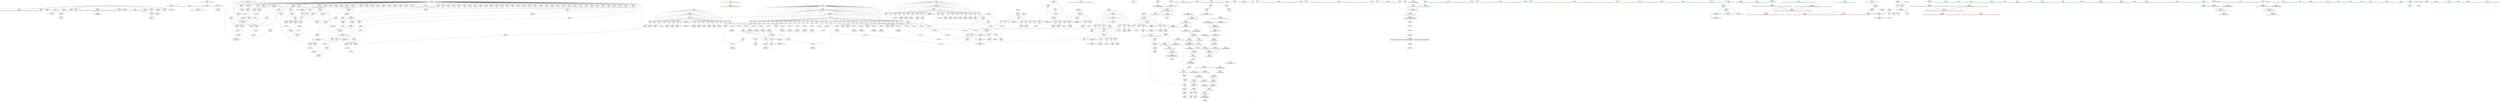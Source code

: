 digraph "SVFG" {
	label="SVFG";

	Node0x5628be3d4f20 [shape=record,color=grey,label="{NodeID: 0\nNullPtr}"];
	Node0x5628be3d4f20 -> Node0x5628be6441d0[style=solid];
	Node0x5628be3d4f20 -> Node0x5628be6442d0[style=solid];
	Node0x5628be3d4f20 -> Node0x5628be6443a0[style=solid];
	Node0x5628be3d4f20 -> Node0x5628be644470[style=solid];
	Node0x5628be3d4f20 -> Node0x5628be644540[style=solid];
	Node0x5628be3d4f20 -> Node0x5628be644610[style=solid];
	Node0x5628be3d4f20 -> Node0x5628be6446e0[style=solid];
	Node0x5628be3d4f20 -> Node0x5628be6447b0[style=solid];
	Node0x5628be3d4f20 -> Node0x5628be644880[style=solid];
	Node0x5628be3d4f20 -> Node0x5628be644950[style=solid];
	Node0x5628be3d4f20 -> Node0x5628be644a20[style=solid];
	Node0x5628be3d4f20 -> Node0x5628be6621a0[style=solid];
	Node0x5628be650bb0 [shape=record,color=red,label="{NodeID: 443\n534\<--533\n\<--arrayidx218\nmain\n}"];
	Node0x5628be650bb0 -> Node0x5628be66f430[style=solid];
	Node0x5628be654100 [shape=record,color=purple,label="{NodeID: 277\n623\<--8\narrayidx275\<--dp\nmain\n}"];
	Node0x5628be654100 -> Node0x5628be650e20[style=solid];
	Node0x5628be644df0 [shape=record,color=black,label="{NodeID: 111\n44\<--45\n\<--_ZNSt8ios_base4InitD1Ev\nCan only get source location for instruction, argument, global var or function.}"];
	Node0x5628be673f30 [shape=record,color=grey,label="{NodeID: 720\n314 = cmp(312, 313, )\n}"];
	Node0x5628be64df00 [shape=record,color=red,label="{NodeID: 388\n455\<--83\n\<--k91\nmain\n}"];
	Node0x5628be64df00 -> Node0x5628be64c1c0[style=solid];
	Node0x5628be6494a0 [shape=record,color=purple,label="{NodeID: 222\n260\<--8\narrayidx65\<--dp\nmain\n}"];
	Node0x5628be645770 [shape=record,color=green,label="{NodeID: 56\n119\<--120\n_ZNSt8ios_base4setfESt13_Ios_Fmtflags\<--_ZNSt8ios_base4setfESt13_Ios_Fmtflags_field_insensitive\n}"];
	Node0x5628be6af4f0 [shape=record,color=yellow,style=double,label="{NodeID: 831\n12V_1 = ENCHI(MR_12V_0)\npts\{72 \}\nFun[main]}"];
	Node0x5628be6af4f0 -> Node0x5628be662c60[style=dashed];
	Node0x5628be6af4f0 -> Node0x5628be663550[style=dashed];
	Node0x5628be66ecb0 [shape=record,color=grey,label="{NodeID: 665\n212 = Binary(211, 145, )\n}"];
	Node0x5628be66ecb0 -> Node0x5628be64a480[style=solid];
	Node0x5628be663620 [shape=record,color=blue,label="{NodeID: 499\n496\<--486\narrayidx196\<--cond189\nmain\n}"];
	Node0x5628be663620 -> Node0x5628be6a2590[style=dashed];
	Node0x5628be656eb0 [shape=record,color=red,label="{NodeID: 333\n389\<--75\n\<--i\nmain\n}"];
	Node0x5628be656eb0 -> Node0x5628be670630[style=solid];
	Node0x5628be64c770 [shape=record,color=black,label="{NodeID: 167\n489\<--488\nidxprom191\<--add190\nmain\n}"];
	Node0x5628be3d4fb0 [shape=record,color=green,label="{NodeID: 1\n7\<--1\n__dso_handle\<--dummyObj\nGlob }"];
	Node0x5628be650c80 [shape=record,color=red,label="{NodeID: 444\n548\<--547\n\<--arrayidx228\nmain\n}"];
	Node0x5628be650c80 -> Node0x5628be66b8f0[style=solid];
	Node0x5628be6541d0 [shape=record,color=purple,label="{NodeID: 278\n631\<--8\narrayidx280\<--dp\nmain\n}"];
	Node0x5628be644ef0 [shape=record,color=black,label="{NodeID: 112\n60\<--106\nmain_ret\<--\nmain\n}"];
	Node0x5628be6740b0 [shape=record,color=grey,label="{NodeID: 721\n853 = cmp(852, 854, )\n}"];
	Node0x5628be64dfd0 [shape=record,color=red,label="{NodeID: 389\n469\<--83\n\<--k91\nmain\n}"];
	Node0x5628be64dfd0 -> Node0x5628be64c430[style=solid];
	Node0x5628be649570 [shape=record,color=purple,label="{NodeID: 223\n263\<--8\narrayidx67\<--dp\nmain\n}"];
	Node0x5628be649570 -> Node0x5628be6502c0[style=solid];
	Node0x5628be645870 [shape=record,color=green,label="{NodeID: 57\n129\<--130\n_ZNSt8ios_base9precisionEl\<--_ZNSt8ios_base9precisionEl_field_insensitive\n}"];
	Node0x5628be66ee30 [shape=record,color=grey,label="{NodeID: 666\n582 = Binary(581, 145, )\n}"];
	Node0x5628be66ee30 -> Node0x5628be663a30[style=solid];
	Node0x5628be6636f0 [shape=record,color=blue,label="{NodeID: 500\n95\<--145\njj\<--\nmain\n}"];
	Node0x5628be6636f0 -> Node0x5628be64eb30[style=dashed];
	Node0x5628be6636f0 -> Node0x5628be64ec00[style=dashed];
	Node0x5628be6636f0 -> Node0x5628be64ecd0[style=dashed];
	Node0x5628be6636f0 -> Node0x5628be64eda0[style=dashed];
	Node0x5628be6636f0 -> Node0x5628be64ee70[style=dashed];
	Node0x5628be6636f0 -> Node0x5628be6636f0[style=dashed];
	Node0x5628be6636f0 -> Node0x5628be663a30[style=dashed];
	Node0x5628be6636f0 -> Node0x5628be692e80[style=dashed];
	Node0x5628be656f80 [shape=record,color=red,label="{NodeID: 334\n402\<--75\n\<--i\nmain\n}"];
	Node0x5628be656f80 -> Node0x5628be64b8d0[style=solid];
	Node0x5628be64c840 [shape=record,color=black,label="{NodeID: 168\n492\<--491\nidxprom193\<--\nmain\n}"];
	Node0x5628be60d350 [shape=record,color=green,label="{NodeID: 2\n13\<--1\n_ZSt4cout\<--dummyObj\nGlob }"];
	Node0x5628be650d50 [shape=record,color=red,label="{NodeID: 445\n560\<--559\n\<--arrayidx236\nmain\n}"];
	Node0x5628be650d50 -> Node0x5628be66e230[style=solid];
	Node0x5628be6542a0 [shape=record,color=purple,label="{NodeID: 279\n634\<--8\narrayidx282\<--dp\nmain\n}"];
	Node0x5628be644fc0 [shape=record,color=black,label="{NodeID: 113\n113\<--112\n\<--vbase.offset.ptr\nmain\n}"];
	Node0x5628be644fc0 -> Node0x5628be64fc40[style=solid];
	Node0x5628be674230 [shape=record,color=grey,label="{NodeID: 722\n307 = cmp(305, 306, )\n}"];
	Node0x5628be64e0a0 [shape=record,color=red,label="{NodeID: 390\n480\<--83\n\<--k91\nmain\n}"];
	Node0x5628be64e0a0 -> Node0x5628be64c6a0[style=solid];
	Node0x5628be649640 [shape=record,color=purple,label="{NodeID: 224\n269\<--8\narrayidx71\<--dp\nmain\n}"];
	Node0x5628be645970 [shape=record,color=green,label="{NodeID: 58\n135\<--136\nfreopen\<--freopen_field_insensitive\n}"];
	Node0x5628be66efb0 [shape=record,color=grey,label="{NodeID: 667\n222 = Binary(221, 145, )\n}"];
	Node0x5628be66efb0 -> Node0x5628be673030[style=solid];
	Node0x5628be6637c0 [shape=record,color=blue,label="{NodeID: 501\n97\<--505\nkk\<--\nmain\n}"];
	Node0x5628be6637c0 -> Node0x5628be64ef40[style=dashed];
	Node0x5628be6637c0 -> Node0x5628be64f010[style=dashed];
	Node0x5628be6637c0 -> Node0x5628be64f0e0[style=dashed];
	Node0x5628be6637c0 -> Node0x5628be64f1b0[style=dashed];
	Node0x5628be6637c0 -> Node0x5628be64f280[style=dashed];
	Node0x5628be6637c0 -> Node0x5628be6637c0[style=dashed];
	Node0x5628be6637c0 -> Node0x5628be663960[style=dashed];
	Node0x5628be6637c0 -> Node0x5628be68fc80[style=dashed];
	Node0x5628be657050 [shape=record,color=red,label="{NodeID: 335\n415\<--75\n\<--i\nmain\n}"];
	Node0x5628be657050 -> Node0x5628be66e3b0[style=solid];
	Node0x5628be64c910 [shape=record,color=black,label="{NodeID: 169\n495\<--494\nidxprom195\<--\nmain\n}"];
	Node0x5628be60ea30 [shape=record,color=green,label="{NodeID: 3\n16\<--1\n.str\<--dummyObj\nGlob }"];
	Node0x5628be650e20 [shape=record,color=red,label="{NodeID: 446\n624\<--623\n\<--arrayidx275\nmain\n}"];
	Node0x5628be650e20 -> Node0x5628be672eb0[style=solid];
	Node0x5628be654370 [shape=record,color=purple,label="{NodeID: 280\n637\<--8\narrayidx284\<--dp\nmain\n}"];
	Node0x5628be654370 -> Node0x5628be650ef0[style=solid];
	Node0x5628be649c60 [shape=record,color=black,label="{NodeID: 114\n116\<--115\n\<--add.ptr\nmain\n|{<s0>4}}"];
	Node0x5628be649c60:s0 -> Node0x5628be6dad80[style=solid,color=red];
	Node0x5628be6743b0 [shape=record,color=grey,label="{NodeID: 723\n387 = cmp(375, 386, )\n}"];
	Node0x5628be64e170 [shape=record,color=red,label="{NodeID: 391\n494\<--83\n\<--k91\nmain\n}"];
	Node0x5628be64e170 -> Node0x5628be64c910[style=solid];
	Node0x5628be649710 [shape=record,color=purple,label="{NodeID: 225\n270\<--8\narrayidx72\<--dp\nmain\n}"];
	Node0x5628be645a70 [shape=record,color=green,label="{NodeID: 59\n142\<--143\n_ZNSirsERi\<--_ZNSirsERi_field_insensitive\n}"];
	Node0x5628be66f130 [shape=record,color=grey,label="{NodeID: 668\n463 = Binary(462, 145, )\n}"];
	Node0x5628be66f130 -> Node0x5628be64c290[style=solid];
	Node0x5628be663890 [shape=record,color=blue,label="{NodeID: 502\n573\<--563\narrayidx246\<--cond239\nmain\n}"];
	Node0x5628be663890 -> Node0x5628be650ae0[style=dashed];
	Node0x5628be663890 -> Node0x5628be650bb0[style=dashed];
	Node0x5628be663890 -> Node0x5628be650c80[style=dashed];
	Node0x5628be663890 -> Node0x5628be650d50[style=dashed];
	Node0x5628be663890 -> Node0x5628be663890[style=dashed];
	Node0x5628be663890 -> Node0x5628be6a2590[style=dashed];
	Node0x5628be657120 [shape=record,color=red,label="{NodeID: 336\n438\<--75\n\<--i\nmain\n}"];
	Node0x5628be657120 -> Node0x5628be66dab0[style=solid];
	Node0x5628be64c9e0 [shape=record,color=black,label="{NodeID: 170\n515\<--514\nidxprom206\<--add205\nmain\n}"];
	Node0x5628be60de50 [shape=record,color=green,label="{NodeID: 4\n18\<--1\n.str.1\<--dummyObj\nGlob }"];
	Node0x5628be650ef0 [shape=record,color=red,label="{NodeID: 447\n638\<--637\n\<--arrayidx284\nmain\n}"];
	Node0x5628be650ef0 -> Node0x5628be66adb0[style=solid];
	Node0x5628be654440 [shape=record,color=purple,label="{NodeID: 281\n132\<--16\n\<--.str\nmain\n}"];
	Node0x5628be649d30 [shape=record,color=black,label="{NodeID: 115\n123\<--122\n\<--vbase.offset.ptr3\nmain\n}"];
	Node0x5628be649d30 -> Node0x5628be64fd10[style=solid];
	Node0x5628be64e240 [shape=record,color=red,label="{NodeID: 392\n531\<--83\n\<--k91\nmain\n}"];
	Node0x5628be64e240 -> Node0x5628be64cdf0[style=solid];
	Node0x5628be6497e0 [shape=record,color=purple,label="{NodeID: 226\n271\<--8\narrayidx73\<--dp\nmain\n}"];
	Node0x5628be6497e0 -> Node0x5628be650390[style=solid];
	Node0x5628be645b70 [shape=record,color=green,label="{NodeID: 60\n152\<--153\n_ZNSt7__cxx1112basic_stringIcSt11char_traitsIcESaIcEEC1Ev\<--_ZNSt7__cxx1112basic_stringIcSt11char_traitsIcESaIcEEC1Ev_field_insensitive\n}"];
	Node0x5628be66f2b0 [shape=record,color=grey,label="{NodeID: 669\n459 = Binary(458, 145, )\n}"];
	Node0x5628be66f2b0 -> Node0x5628be673330[style=solid];
	Node0x5628be663960 [shape=record,color=blue,label="{NodeID: 503\n97\<--577\nkk\<--inc248\nmain\n}"];
	Node0x5628be663960 -> Node0x5628be64ef40[style=dashed];
	Node0x5628be663960 -> Node0x5628be64f010[style=dashed];
	Node0x5628be663960 -> Node0x5628be64f0e0[style=dashed];
	Node0x5628be663960 -> Node0x5628be64f1b0[style=dashed];
	Node0x5628be663960 -> Node0x5628be64f280[style=dashed];
	Node0x5628be663960 -> Node0x5628be6637c0[style=dashed];
	Node0x5628be663960 -> Node0x5628be663960[style=dashed];
	Node0x5628be663960 -> Node0x5628be68fc80[style=dashed];
	Node0x5628be6571f0 [shape=record,color=red,label="{NodeID: 337\n449\<--75\n\<--i\nmain\n}"];
	Node0x5628be6571f0 -> Node0x5628be64c020[style=solid];
	Node0x5628be64cab0 [shape=record,color=black,label="{NodeID: 171\n518\<--517\nidxprom208\<--\nmain\n}"];
	Node0x5628be60dee0 [shape=record,color=green,label="{NodeID: 5\n20\<--1\nstdin\<--dummyObj\nGlob }"];
	Node0x5628be6a2590 [shape=record,color=black,label="{NodeID: 780\nMR_42V_15 = PHI(MR_42V_16, MR_42V_14, )\npts\{120000 \}\n}"];
	Node0x5628be6a2590 -> Node0x5628be650460[style=dashed];
	Node0x5628be6a2590 -> Node0x5628be650530[style=dashed];
	Node0x5628be6a2590 -> Node0x5628be650600[style=dashed];
	Node0x5628be6a2590 -> Node0x5628be6506d0[style=dashed];
	Node0x5628be6a2590 -> Node0x5628be6507a0[style=dashed];
	Node0x5628be6a2590 -> Node0x5628be650870[style=dashed];
	Node0x5628be6a2590 -> Node0x5628be650940[style=dashed];
	Node0x5628be6a2590 -> Node0x5628be650a10[style=dashed];
	Node0x5628be6a2590 -> Node0x5628be650ae0[style=dashed];
	Node0x5628be6a2590 -> Node0x5628be650bb0[style=dashed];
	Node0x5628be6a2590 -> Node0x5628be650c80[style=dashed];
	Node0x5628be6a2590 -> Node0x5628be650d50[style=dashed];
	Node0x5628be6a2590 -> Node0x5628be6633b0[style=dashed];
	Node0x5628be6a2590 -> Node0x5628be663620[style=dashed];
	Node0x5628be6a2590 -> Node0x5628be663890[style=dashed];
	Node0x5628be6a2590 -> Node0x5628be693880[style=dashed];
	Node0x5628be6a2590 -> Node0x5628be6a2590[style=dashed];
	Node0x5628be650fc0 [shape=record,color=red,label="{NodeID: 448\n695\<--687\nthis1\<--this.addr\n_ZNSt8ios_base4setfESt13_Ios_Fmtflags\n}"];
	Node0x5628be650fc0 -> Node0x5628be654d60[style=solid];
	Node0x5628be650fc0 -> Node0x5628be654e30[style=solid];
	Node0x5628be654510 [shape=record,color=purple,label="{NodeID: 282\n133\<--18\n\<--.str.1\nmain\n}"];
	Node0x5628be649e00 [shape=record,color=black,label="{NodeID: 116\n126\<--125\n\<--add.ptr5\nmain\n|{<s0>5}}"];
	Node0x5628be649e00:s0 -> Node0x5628be6db6a0[style=solid,color=red];
	Node0x5628be64e310 [shape=record,color=red,label="{NodeID: 393\n557\<--83\n\<--k91\nmain\n}"];
	Node0x5628be64e310 -> Node0x5628be64d2d0[style=solid];
	Node0x5628be6498b0 [shape=record,color=purple,label="{NodeID: 227\n279\<--8\narrayidx79\<--dp\nmain\n}"];
	Node0x5628be645c70 [shape=record,color=green,label="{NodeID: 61\n155\<--156\n_ZStrsIcSt11char_traitsIcESaIcEERSt13basic_istreamIT_T0_ES7_RNSt7__cxx1112basic_stringIS4_S5_T1_EE\<--_ZStrsIcSt11char_traitsIcESaIcEERSt13basic_istreamIT_T0_ES7_RNSt7__cxx1112basic_stringIS4_S5_T1_EE_field_insensitive\n}"];
	Node0x5628be66f430 [shape=record,color=grey,label="{NodeID: 670\n535 = Binary(534, 145, )\n}"];
	Node0x5628be66f430 -> Node0x5628be6731b0[style=solid];
	Node0x5628be663a30 [shape=record,color=blue,label="{NodeID: 504\n95\<--582\njj\<--inc251\nmain\n}"];
	Node0x5628be663a30 -> Node0x5628be64eb30[style=dashed];
	Node0x5628be663a30 -> Node0x5628be64ec00[style=dashed];
	Node0x5628be663a30 -> Node0x5628be64ecd0[style=dashed];
	Node0x5628be663a30 -> Node0x5628be64eda0[style=dashed];
	Node0x5628be663a30 -> Node0x5628be64ee70[style=dashed];
	Node0x5628be663a30 -> Node0x5628be6636f0[style=dashed];
	Node0x5628be663a30 -> Node0x5628be663a30[style=dashed];
	Node0x5628be663a30 -> Node0x5628be692e80[style=dashed];
	Node0x5628be6572c0 [shape=record,color=red,label="{NodeID: 338\n462\<--75\n\<--i\nmain\n}"];
	Node0x5628be6572c0 -> Node0x5628be66f130[style=solid];
	Node0x5628be64cb80 [shape=record,color=black,label="{NodeID: 172\n521\<--520\nidxprom210\<--\nmain\n}"];
	Node0x5628be60df70 [shape=record,color=green,label="{NodeID: 6\n21\<--1\n.str.2\<--dummyObj\nGlob }"];
	Node0x5628be651090 [shape=record,color=red,label="{NodeID: 449\n699\<--689\n\<--__fmtfl.addr\n_ZNSt8ios_base4setfESt13_Ios_Fmtflags\n|{<s0>26}}"];
	Node0x5628be651090:s0 -> Node0x5628be6db1a0[style=solid,color=red];
	Node0x5628be6545e0 [shape=record,color=purple,label="{NodeID: 283\n138\<--21\n\<--.str.2\nmain\n}"];
	Node0x5628be649ed0 [shape=record,color=black,label="{NodeID: 117\n134\<--131\ncall7\<--\nmain\n}"];
	Node0x5628be64e3e0 [shape=record,color=red,label="{NodeID: 394\n586\<--83\n\<--k91\nmain\n}"];
	Node0x5628be64e3e0 -> Node0x5628be66fa30[style=solid];
	Node0x5628be649980 [shape=record,color=purple,label="{NodeID: 228\n282\<--8\narrayidx81\<--dp\nmain\n}"];
	Node0x5628be645d70 [shape=record,color=green,label="{NodeID: 62\n160\<--161\nllvm.memset.p0i8.i64\<--llvm.memset.p0i8.i64_field_insensitive\n}"];
	Node0x5628be66f5b0 [shape=record,color=grey,label="{NodeID: 671\n539 = Binary(538, 145, )\n}"];
	Node0x5628be66f5b0 -> Node0x5628be64cec0[style=solid];
	Node0x5628be663b00 [shape=record,color=blue,label="{NodeID: 505\n83\<--587\nk91\<--inc254\nmain\n}"];
	Node0x5628be663b00 -> Node0x5628be659410[style=dashed];
	Node0x5628be663b00 -> Node0x5628be6594e0[style=dashed];
	Node0x5628be663b00 -> Node0x5628be6595b0[style=dashed];
	Node0x5628be663b00 -> Node0x5628be659680[style=dashed];
	Node0x5628be663b00 -> Node0x5628be659750[style=dashed];
	Node0x5628be663b00 -> Node0x5628be64dbc0[style=dashed];
	Node0x5628be663b00 -> Node0x5628be64dc90[style=dashed];
	Node0x5628be663b00 -> Node0x5628be64dd60[style=dashed];
	Node0x5628be663b00 -> Node0x5628be64de30[style=dashed];
	Node0x5628be663b00 -> Node0x5628be64df00[style=dashed];
	Node0x5628be663b00 -> Node0x5628be64dfd0[style=dashed];
	Node0x5628be663b00 -> Node0x5628be64e0a0[style=dashed];
	Node0x5628be663b00 -> Node0x5628be64e170[style=dashed];
	Node0x5628be663b00 -> Node0x5628be64e240[style=dashed];
	Node0x5628be663b00 -> Node0x5628be64e310[style=dashed];
	Node0x5628be663b00 -> Node0x5628be64e3e0[style=dashed];
	Node0x5628be663b00 -> Node0x5628be662ed0[style=dashed];
	Node0x5628be663b00 -> Node0x5628be663b00[style=dashed];
	Node0x5628be663b00 -> Node0x5628be65a130[style=dashed];
	Node0x5628be657390 [shape=record,color=red,label="{NodeID: 339\n474\<--75\n\<--i\nmain\n}"];
	Node0x5628be657390 -> Node0x5628be64c500[style=solid];
	Node0x5628be64cc50 [shape=record,color=black,label="{NodeID: 173\n526\<--525\nidxprom213\<--add212\nmain\n}"];
	Node0x5628be60e000 [shape=record,color=green,label="{NodeID: 7\n23\<--1\n.str.3\<--dummyObj\nGlob }"];
	Node0x5628be651160 [shape=record,color=red,label="{NodeID: 450\n704\<--691\n\<--__old\n_ZNSt8ios_base4setfESt13_Ios_Fmtflags\n}"];
	Node0x5628be651160 -> Node0x5628be64daf0[style=solid];
	Node0x5628be6546b0 [shape=record,color=purple,label="{NodeID: 284\n139\<--23\n\<--.str.3\nmain\n}"];
	Node0x5628be649fa0 [shape=record,color=black,label="{NodeID: 118\n140\<--137\ncall8\<--\nmain\n}"];
	Node0x5628be68d480 [shape=record,color=black,label="{NodeID: 727\nMR_71V_3 = PHI(MR_71V_4, MR_71V_2, )\npts\{842 \}\n}"];
	Node0x5628be68d480 -> Node0x5628be661bc0[style=dashed];
	Node0x5628be64e4b0 [shape=record,color=red,label="{NodeID: 395\n334\<--85\n\<--len\nmain\n}"];
	Node0x5628be64e4b0 -> Node0x5628be64af10[style=solid];
	Node0x5628be649a50 [shape=record,color=purple,label="{NodeID: 229\n285\<--8\narrayidx83\<--dp\nmain\n}"];
	Node0x5628be649a50 -> Node0x5628be6629f0[style=solid];
	Node0x5628be645e70 [shape=record,color=green,label="{NodeID: 63\n163\<--164\n_ZNKSt7__cxx1112basic_stringIcSt11char_traitsIcESaIcEE6lengthEv\<--_ZNKSt7__cxx1112basic_stringIcSt11char_traitsIcESaIcEE6lengthEv_field_insensitive\n}"];
	Node0x5628be66f730 [shape=record,color=grey,label="{NodeID: 672\n644 = Binary(643, 145, )\n}"];
	Node0x5628be66f730 -> Node0x5628be6640b0[style=solid];
	Node0x5628be663bd0 [shape=record,color=blue,label="{NodeID: 506\n81\<--592\nj87\<--inc257\nmain\n}"];
	Node0x5628be663bd0 -> Node0x5628be6584a0[style=dashed];
	Node0x5628be663bd0 -> Node0x5628be658570[style=dashed];
	Node0x5628be663bd0 -> Node0x5628be658640[style=dashed];
	Node0x5628be663bd0 -> Node0x5628be658710[style=dashed];
	Node0x5628be663bd0 -> Node0x5628be6587e0[style=dashed];
	Node0x5628be663bd0 -> Node0x5628be6588b0[style=dashed];
	Node0x5628be663bd0 -> Node0x5628be658980[style=dashed];
	Node0x5628be663bd0 -> Node0x5628be658a50[style=dashed];
	Node0x5628be663bd0 -> Node0x5628be658b20[style=dashed];
	Node0x5628be663bd0 -> Node0x5628be658bf0[style=dashed];
	Node0x5628be663bd0 -> Node0x5628be658cc0[style=dashed];
	Node0x5628be663bd0 -> Node0x5628be658d90[style=dashed];
	Node0x5628be663bd0 -> Node0x5628be658e60[style=dashed];
	Node0x5628be663bd0 -> Node0x5628be658f30[style=dashed];
	Node0x5628be663bd0 -> Node0x5628be659000[style=dashed];
	Node0x5628be663bd0 -> Node0x5628be6590d0[style=dashed];
	Node0x5628be663bd0 -> Node0x5628be6591a0[style=dashed];
	Node0x5628be663bd0 -> Node0x5628be659270[style=dashed];
	Node0x5628be663bd0 -> Node0x5628be659340[style=dashed];
	Node0x5628be663bd0 -> Node0x5628be662e00[style=dashed];
	Node0x5628be663bd0 -> Node0x5628be663bd0[style=dashed];
	Node0x5628be663bd0 -> Node0x5628be6aa790[style=dashed];
	Node0x5628be657460 [shape=record,color=red,label="{NodeID: 340\n487\<--75\n\<--i\nmain\n}"];
	Node0x5628be657460 -> Node0x5628be671e30[style=solid];
	Node0x5628be64cd20 [shape=record,color=black,label="{NodeID: 174\n529\<--528\nidxprom215\<--\nmain\n}"];
	Node0x5628be60e090 [shape=record,color=green,label="{NodeID: 8\n25\<--1\nstdout\<--dummyObj\nGlob }"];
	Node0x5628be651230 [shape=record,color=red,label="{NodeID: 451\n697\<--696\n\<--_M_flags\n_ZNSt8ios_base4setfESt13_Ios_Fmtflags\n}"];
	Node0x5628be651230 -> Node0x5628be6644c0[style=solid];
	Node0x5628be654780 [shape=record,color=purple,label="{NodeID: 285\n652\<--27\n\<--.str.4\nmain\n}"];
	Node0x5628be64a070 [shape=record,color=black,label="{NodeID: 119\n165\<--162\nconv\<--call11\nmain\n}"];
	Node0x5628be64a070 -> Node0x5628be662440[style=solid];
	Node0x5628be64e580 [shape=record,color=red,label="{NodeID: 396\n344\<--85\n\<--len\nmain\n}"];
	Node0x5628be64e580 -> Node0x5628be64b0b0[style=solid];
	Node0x5628be649b20 [shape=record,color=purple,label="{NodeID: 230\n368\<--8\narrayidx119\<--dp\nmain\n}"];
	Node0x5628be645f70 [shape=record,color=green,label="{NodeID: 64\n337\<--338\n_ZNKSt7__cxx1112basic_stringIcSt11char_traitsIcESaIcEE6substrEmm\<--_ZNKSt7__cxx1112basic_stringIcSt11char_traitsIcESaIcEE6substrEmm_field_insensitive\n}"];
	Node0x5628be66f8b0 [shape=record,color=grey,label="{NodeID: 673\n592 = Binary(591, 145, )\n}"];
	Node0x5628be66f8b0 -> Node0x5628be663bd0[style=solid];
	Node0x5628be663ca0 [shape=record,color=blue,label="{NodeID: 507\n75\<--597\ni\<--inc260\nmain\n}"];
	Node0x5628be663ca0 -> Node0x5628be655f40[style=dashed];
	Node0x5628be663ca0 -> Node0x5628be656010[style=dashed];
	Node0x5628be663ca0 -> Node0x5628be6560e0[style=dashed];
	Node0x5628be663ca0 -> Node0x5628be6561b0[style=dashed];
	Node0x5628be663ca0 -> Node0x5628be656280[style=dashed];
	Node0x5628be663ca0 -> Node0x5628be656350[style=dashed];
	Node0x5628be663ca0 -> Node0x5628be656420[style=dashed];
	Node0x5628be663ca0 -> Node0x5628be6564f0[style=dashed];
	Node0x5628be663ca0 -> Node0x5628be6565c0[style=dashed];
	Node0x5628be663ca0 -> Node0x5628be656690[style=dashed];
	Node0x5628be663ca0 -> Node0x5628be656760[style=dashed];
	Node0x5628be663ca0 -> Node0x5628be656830[style=dashed];
	Node0x5628be663ca0 -> Node0x5628be656900[style=dashed];
	Node0x5628be663ca0 -> Node0x5628be6569d0[style=dashed];
	Node0x5628be663ca0 -> Node0x5628be656aa0[style=dashed];
	Node0x5628be663ca0 -> Node0x5628be656b70[style=dashed];
	Node0x5628be663ca0 -> Node0x5628be656c40[style=dashed];
	Node0x5628be663ca0 -> Node0x5628be656d10[style=dashed];
	Node0x5628be663ca0 -> Node0x5628be656de0[style=dashed];
	Node0x5628be663ca0 -> Node0x5628be656eb0[style=dashed];
	Node0x5628be663ca0 -> Node0x5628be656f80[style=dashed];
	Node0x5628be663ca0 -> Node0x5628be657050[style=dashed];
	Node0x5628be663ca0 -> Node0x5628be657120[style=dashed];
	Node0x5628be663ca0 -> Node0x5628be6571f0[style=dashed];
	Node0x5628be663ca0 -> Node0x5628be6572c0[style=dashed];
	Node0x5628be663ca0 -> Node0x5628be657390[style=dashed];
	Node0x5628be663ca0 -> Node0x5628be657460[style=dashed];
	Node0x5628be663ca0 -> Node0x5628be657530[style=dashed];
	Node0x5628be663ca0 -> Node0x5628be657600[style=dashed];
	Node0x5628be663ca0 -> Node0x5628be6576d0[style=dashed];
	Node0x5628be663ca0 -> Node0x5628be6577a0[style=dashed];
	Node0x5628be663ca0 -> Node0x5628be657870[style=dashed];
	Node0x5628be663ca0 -> Node0x5628be657940[style=dashed];
	Node0x5628be663ca0 -> Node0x5628be657a10[style=dashed];
	Node0x5628be663ca0 -> Node0x5628be657ae0[style=dashed];
	Node0x5628be663ca0 -> Node0x5628be663ca0[style=dashed];
	Node0x5628be663ca0 -> Node0x5628be6a9890[style=dashed];
	Node0x5628be657530 [shape=record,color=red,label="{NodeID: 341\n501\<--75\n\<--i\nmain\n}"];
	Node0x5628be657530 -> Node0x5628be66e830[style=solid];
	Node0x5628be64cdf0 [shape=record,color=black,label="{NodeID: 175\n532\<--531\nidxprom217\<--\nmain\n}"];
	Node0x5628be60e120 [shape=record,color=green,label="{NodeID: 9\n26\<--1\n_ZSt3cin\<--dummyObj\nGlob }"];
	Node0x5628be651300 [shape=record,color=red,label="{NodeID: 452\n717\<--709\nthis1\<--this.addr\n_ZNSt8ios_base9precisionEl\n}"];
	Node0x5628be651300 -> Node0x5628be654f00[style=solid];
	Node0x5628be651300 -> Node0x5628be654fd0[style=solid];
	Node0x5628be654850 [shape=record,color=purple,label="{NodeID: 286\n660\<--29\n\<--.str.5\nmain\n}"];
	Node0x5628be64a140 [shape=record,color=black,label="{NodeID: 120\n180\<--179\nidxprom\<--add\nmain\n}"];
	Node0x5628be64e650 [shape=record,color=red,label="{NodeID: 397\n365\<--85\n\<--len\nmain\n}"];
	Node0x5628be64e650 -> Node0x5628be670f30[style=solid];
	Node0x5628be651be0 [shape=record,color=purple,label="{NodeID: 231\n371\<--8\narrayidx121\<--dp\nmain\n}"];
	Node0x5628be646070 [shape=record,color=green,label="{NodeID: 65\n349\<--350\n_ZSteqIcEN9__gnu_cxx11__enable_ifIXsr9__is_charIT_EE7__valueEbE6__typeERKNSt7__cxx1112basic_stringIS2_St11char_traitsIS2_ESaIS2_EEESC_\<--_ZSteqIcEN9__gnu_cxx11__enable_ifIXsr9__is_charIT_EE7__valueEbE6__typeERKNSt7__cxx1112basic_stringIS2_St11char_traitsIS2_ESaIS2_EEESC__field_insensitive\n}"];
	Node0x5628be66fa30 [shape=record,color=grey,label="{NodeID: 674\n587 = Binary(586, 145, )\n}"];
	Node0x5628be66fa30 -> Node0x5628be663b00[style=solid];
	Node0x5628be663d70 [shape=record,color=blue,label="{NodeID: 508\n99\<--601\nans\<--\nmain\n}"];
	Node0x5628be663d70 -> Node0x5628be690680[style=dashed];
	Node0x5628be657600 [shape=record,color=red,label="{NodeID: 342\n509\<--75\n\<--i\nmain\n}"];
	Node0x5628be657600 -> Node0x5628be66ddb0[style=solid];
	Node0x5628be64cec0 [shape=record,color=black,label="{NodeID: 176\n540\<--539\nidxprom223\<--add222\nmain\n}"];
	Node0x5628be60e1b0 [shape=record,color=green,label="{NodeID: 10\n27\<--1\n.str.4\<--dummyObj\nGlob }"];
	Node0x5628be6513d0 [shape=record,color=red,label="{NodeID: 453\n721\<--711\n\<--__prec.addr\n_ZNSt8ios_base9precisionEl\n}"];
	Node0x5628be6513d0 -> Node0x5628be664800[style=solid];
	Node0x5628be654920 [shape=record,color=purple,label="{NodeID: 287\n890\<--31\nllvm.global_ctors_0\<--llvm.global_ctors\nGlob }"];
	Node0x5628be654920 -> Node0x5628be661fd0[style=solid];
	Node0x5628be64a210 [shape=record,color=black,label="{NodeID: 121\n186\<--185\nidxprom17\<--\nmain\n}"];
	Node0x5628be64e720 [shape=record,color=red,label="{NodeID: 398\n390\<--85\n\<--len\nmain\n}"];
	Node0x5628be64e720 -> Node0x5628be670630[style=solid];
	Node0x5628be651c70 [shape=record,color=purple,label="{NodeID: 232\n374\<--8\narrayidx123\<--dp\nmain\n}"];
	Node0x5628be651c70 -> Node0x5628be650460[style=solid];
	Node0x5628be646170 [shape=record,color=green,label="{NodeID: 66\n356\<--357\n_ZNSt7__cxx1112basic_stringIcSt11char_traitsIcESaIcEED1Ev\<--_ZNSt7__cxx1112basic_stringIcSt11char_traitsIcESaIcEED1Ev_field_insensitive\n}"];
	Node0x5628be66fbb0 [shape=record,color=grey,label="{NodeID: 675\n597 = Binary(596, 145, )\n}"];
	Node0x5628be66fbb0 -> Node0x5628be663ca0[style=solid];
	Node0x5628be663e40 [shape=record,color=blue,label="{NodeID: 509\n101\<--106\ni262\<--\nmain\n}"];
	Node0x5628be663e40 -> Node0x5628be64f5c0[style=dashed];
	Node0x5628be663e40 -> Node0x5628be64f690[style=dashed];
	Node0x5628be663e40 -> Node0x5628be64f760[style=dashed];
	Node0x5628be663e40 -> Node0x5628be64f830[style=dashed];
	Node0x5628be663e40 -> Node0x5628be664180[style=dashed];
	Node0x5628be663e40 -> Node0x5628be6acf90[style=dashed];
	Node0x5628be6576d0 [shape=record,color=red,label="{NodeID: 343\n513\<--75\n\<--i\nmain\n}"];
	Node0x5628be6576d0 -> Node0x5628be66dc30[style=solid];
	Node0x5628be64cf90 [shape=record,color=black,label="{NodeID: 177\n543\<--542\nidxprom225\<--\nmain\n}"];
	Node0x5628be60e280 [shape=record,color=green,label="{NodeID: 11\n29\<--1\n.str.5\<--dummyObj\nGlob }"];
	Node0x5628be6514a0 [shape=record,color=red,label="{NodeID: 454\n724\<--713\n\<--__old\n_ZNSt8ios_base9precisionEl\n}"];
	Node0x5628be6514a0 -> Node0x5628be647c40[style=solid];
	Node0x5628be6549f0 [shape=record,color=purple,label="{NodeID: 288\n891\<--31\nllvm.global_ctors_1\<--llvm.global_ctors\nGlob }"];
	Node0x5628be6549f0 -> Node0x5628be6620a0[style=solid];
	Node0x5628be64a2e0 [shape=record,color=black,label="{NodeID: 122\n196\<--195\nidxprom24\<--add23\nmain\n}"];
	Node0x5628be64e7f0 [shape=record,color=red,label="{NodeID: 399\n416\<--85\n\<--len\nmain\n}"];
	Node0x5628be64e7f0 -> Node0x5628be66e3b0[style=solid];
	Node0x5628be651d40 [shape=record,color=purple,label="{NodeID: 233\n378\<--8\narrayidx125\<--dp\nmain\n}"];
	Node0x5628be646270 [shape=record,color=green,label="{NodeID: 67\n654\<--655\n_ZStlsISt11char_traitsIcEERSt13basic_ostreamIcT_ES5_PKc\<--_ZStlsISt11char_traitsIcEERSt13basic_ostreamIcT_ES5_PKc_field_insensitive\n}"];
	Node0x5628be66fd30 [shape=record,color=grey,label="{NodeID: 676\n386 = Binary(385, 145, )\n}"];
	Node0x5628be66fd30 -> Node0x5628be6743b0[style=solid];
	Node0x5628be663f10 [shape=record,color=blue,label="{NodeID: 510\n103\<--106\nj266\<--\nmain\n}"];
	Node0x5628be663f10 -> Node0x5628be64f900[style=dashed];
	Node0x5628be663f10 -> Node0x5628be64f9d0[style=dashed];
	Node0x5628be663f10 -> Node0x5628be64faa0[style=dashed];
	Node0x5628be663f10 -> Node0x5628be64fb70[style=dashed];
	Node0x5628be663f10 -> Node0x5628be663f10[style=dashed];
	Node0x5628be663f10 -> Node0x5628be6640b0[style=dashed];
	Node0x5628be663f10 -> Node0x5628be6ad490[style=dashed];
	Node0x5628be6577a0 [shape=record,color=red,label="{NodeID: 344\n524\<--75\n\<--i\nmain\n}"];
	Node0x5628be6577a0 -> Node0x5628be66e0b0[style=solid];
	Node0x5628be64d060 [shape=record,color=black,label="{NodeID: 178\n546\<--545\nidxprom227\<--\nmain\n}"];
	Node0x5628be60e380 [shape=record,color=green,label="{NodeID: 12\n32\<--1\n\<--dummyObj\nCan only get source location for instruction, argument, global var or function.}"];
	Node0x5628be651570 [shape=record,color=red,label="{NodeID: 455\n719\<--718\n\<--_M_precision\n_ZNSt8ios_base9precisionEl\n}"];
	Node0x5628be651570 -> Node0x5628be664730[style=solid];
	Node0x5628be654ac0 [shape=record,color=purple,label="{NodeID: 289\n892\<--31\nllvm.global_ctors_2\<--llvm.global_ctors\nGlob }"];
	Node0x5628be654ac0 -> Node0x5628be6621a0[style=solid];
	Node0x5628be64a3b0 [shape=record,color=black,label="{NodeID: 123\n203\<--202\nidxprom28\<--\nmain\n}"];
	Node0x5628be64e8c0 [shape=record,color=red,label="{NodeID: 400\n359\<--89\ncleanup.is_active111\<--cleanup.cond\nmain\n}"];
	Node0x5628be651e10 [shape=record,color=purple,label="{NodeID: 234\n381\<--8\narrayidx127\<--dp\nmain\n}"];
	Node0x5628be646370 [shape=record,color=green,label="{NodeID: 68\n658\<--659\n_ZNSolsEi\<--_ZNSolsEi_field_insensitive\n}"];
	Node0x5628be66feb0 [shape=record,color=grey,label="{NodeID: 677\n234 = Binary(233, 145, )\n}"];
	Node0x5628be66feb0 -> Node0x5628be64a550[style=solid];
	Node0x5628be663fe0 [shape=record,color=blue,label="{NodeID: 511\n99\<--640\nans\<--cond286\nmain\n}"];
	Node0x5628be663fe0 -> Node0x5628be64f350[style=dashed];
	Node0x5628be663fe0 -> Node0x5628be64f420[style=dashed];
	Node0x5628be663fe0 -> Node0x5628be663fe0[style=dashed];
	Node0x5628be663fe0 -> Node0x5628be690680[style=dashed];
	Node0x5628be657870 [shape=record,color=red,label="{NodeID: 345\n538\<--75\n\<--i\nmain\n}"];
	Node0x5628be657870 -> Node0x5628be66f5b0[style=solid];
	Node0x5628be64d130 [shape=record,color=black,label="{NodeID: 179\n552\<--551\nidxprom231\<--add230\nmain\n}"];
	Node0x5628be60e480 [shape=record,color=green,label="{NodeID: 13\n106\<--1\n\<--dummyObj\nCan only get source location for instruction, argument, global var or function.}"];
	Node0x5628be651640 [shape=record,color=red,label="{NodeID: 456\n758\<--752\n\<--__lhs.addr\n_ZSteqIcEN9__gnu_cxx11__enable_ifIXsr9__is_charIT_EE7__valueEbE6__typeERKNSt7__cxx1112basic_stringIS2_St11char_traitsIS2_ESaIS2_EEESC_\n}"];
	Node0x5628be654bc0 [shape=record,color=purple,label="{NodeID: 290\n112\<--111\nvbase.offset.ptr\<--vtable\nmain\n}"];
	Node0x5628be654bc0 -> Node0x5628be644fc0[style=solid];
	Node0x5628be64a480 [shape=record,color=black,label="{NodeID: 124\n213\<--212\nidxprom34\<--add33\nmain\n}"];
	Node0x5628be64e990 [shape=record,color=red,label="{NodeID: 401\n433\<--89\ncleanup.is_active114\<--cleanup.cond\nmain\n}"];
	Node0x5628be651ee0 [shape=record,color=purple,label="{NodeID: 235\n384\<--8\narrayidx129\<--dp\nmain\n}"];
	Node0x5628be651ee0 -> Node0x5628be650530[style=solid];
	Node0x5628be646470 [shape=record,color=green,label="{NodeID: 69\n666\<--667\n_ZStlsISt11char_traitsIcEERSt13basic_ostreamIcT_ES5_c\<--_ZStlsISt11char_traitsIcEERSt13basic_ostreamIcT_ES5_c_field_insensitive\n}"];
	Node0x5628be670030 [shape=record,color=grey,label="{NodeID: 678\n230 = Binary(229, 145, )\n}"];
	Node0x5628be670030 -> Node0x5628be6737b0[style=solid];
	Node0x5628be6640b0 [shape=record,color=blue,label="{NodeID: 512\n103\<--644\nj266\<--inc288\nmain\n}"];
	Node0x5628be6640b0 -> Node0x5628be64f900[style=dashed];
	Node0x5628be6640b0 -> Node0x5628be64f9d0[style=dashed];
	Node0x5628be6640b0 -> Node0x5628be64faa0[style=dashed];
	Node0x5628be6640b0 -> Node0x5628be64fb70[style=dashed];
	Node0x5628be6640b0 -> Node0x5628be663f10[style=dashed];
	Node0x5628be6640b0 -> Node0x5628be6640b0[style=dashed];
	Node0x5628be6640b0 -> Node0x5628be6ad490[style=dashed];
	Node0x5628be657940 [shape=record,color=red,label="{NodeID: 346\n550\<--75\n\<--i\nmain\n}"];
	Node0x5628be657940 -> Node0x5628be66e9b0[style=solid];
	Node0x5628be64d200 [shape=record,color=black,label="{NodeID: 180\n555\<--554\nidxprom233\<--\nmain\n}"];
	Node0x5628be60e580 [shape=record,color=green,label="{NodeID: 14\n108\<--1\n\<--dummyObj\nCan only get source location for instruction, argument, global var or function.}"];
	Node0x5628be651710 [shape=record,color=red,label="{NodeID: 457\n766\<--752\n\<--__lhs.addr\n_ZSteqIcEN9__gnu_cxx11__enable_ifIXsr9__is_charIT_EE7__valueEbE6__typeERKNSt7__cxx1112basic_stringIS2_St11char_traitsIS2_ESaIS2_EEESC_\n}"];
	Node0x5628be654c90 [shape=record,color=purple,label="{NodeID: 291\n122\<--121\nvbase.offset.ptr3\<--vtable2\nmain\n}"];
	Node0x5628be654c90 -> Node0x5628be649d30[style=solid];
	Node0x5628be64a550 [shape=record,color=black,label="{NodeID: 125\n235\<--234\nidxprom47\<--add46\nmain\n}"];
	Node0x5628be6b4ef0 [shape=record,color=yellow,style=double,label="{NodeID: 900\n2V_2 = CSCHI(MR_2V_1)\npts\{1 \}\nCS[]|{|<s1>5|<s2>5}}"];
	Node0x5628be6b4ef0 -> Node0x5628be655310[style=dashed];
	Node0x5628be6b4ef0:s1 -> Node0x5628be651570[style=dashed,color=red];
	Node0x5628be6b4ef0:s2 -> Node0x5628be664800[style=dashed,color=red];
	Node0x5628be64ea60 [shape=record,color=red,label="{NodeID: 402\n353\<--93\ncleanup.is_active\<--cleanup.cond109\nmain\n}"];
	Node0x5628be651fb0 [shape=record,color=purple,label="{NodeID: 236\n393\<--8\narrayidx135\<--dp\nmain\n}"];
	Node0x5628be646570 [shape=record,color=green,label="{NodeID: 70\n687\<--688\nthis.addr\<--this.addr_field_insensitive\n_ZNSt8ios_base4setfESt13_Ios_Fmtflags\n}"];
	Node0x5628be646570 -> Node0x5628be650fc0[style=solid];
	Node0x5628be646570 -> Node0x5628be664320[style=solid];
	Node0x5628be6701b0 [shape=record,color=grey,label="{NodeID: 679\n565 = Binary(564, 145, )\n}"];
	Node0x5628be6701b0 -> Node0x5628be64d3a0[style=solid];
	Node0x5628be664180 [shape=record,color=blue,label="{NodeID: 513\n101\<--649\ni262\<--inc291\nmain\n}"];
	Node0x5628be664180 -> Node0x5628be64f5c0[style=dashed];
	Node0x5628be664180 -> Node0x5628be64f690[style=dashed];
	Node0x5628be664180 -> Node0x5628be64f760[style=dashed];
	Node0x5628be664180 -> Node0x5628be64f830[style=dashed];
	Node0x5628be664180 -> Node0x5628be664180[style=dashed];
	Node0x5628be664180 -> Node0x5628be6acf90[style=dashed];
	Node0x5628be657a10 [shape=record,color=red,label="{NodeID: 347\n564\<--75\n\<--i\nmain\n}"];
	Node0x5628be657a10 -> Node0x5628be6701b0[style=solid];
	Node0x5628be64d2d0 [shape=record,color=black,label="{NodeID: 181\n558\<--557\nidxprom235\<--\nmain\n}"];
	Node0x5628be60e680 [shape=record,color=green,label="{NodeID: 15\n118\<--1\n\<--dummyObj\nCan only get source location for instruction, argument, global var or function.|{<s0>4}}"];
	Node0x5628be60e680:s0 -> Node0x5628be6daf20[style=solid,color=red];
	Node0x5628be6517e0 [shape=record,color=red,label="{NodeID: 458\n772\<--752\n\<--__lhs.addr\n_ZSteqIcEN9__gnu_cxx11__enable_ifIXsr9__is_charIT_EE7__valueEbE6__typeERKNSt7__cxx1112basic_stringIS2_St11char_traitsIS2_ESaIS2_EEESC_\n}"];
	Node0x5628be654d60 [shape=record,color=purple,label="{NodeID: 292\n696\<--695\n_M_flags\<--this1\n_ZNSt8ios_base4setfESt13_Ios_Fmtflags\n}"];
	Node0x5628be654d60 -> Node0x5628be651230[style=solid];
	Node0x5628be64a620 [shape=record,color=black,label="{NodeID: 126\n238\<--237\nidxprom49\<--\nmain\n}"];
	Node0x5628be6b5050 [shape=record,color=yellow,style=double,label="{NodeID: 901\n2V_3 = CSCHI(MR_2V_2)\npts\{1 \}\nCS[]}"];
	Node0x5628be6b5050 -> Node0x5628be6553e0[style=dashed];
	Node0x5628be6b5050 -> Node0x5628be6554b0[style=dashed];
	Node0x5628be68fc80 [shape=record,color=black,label="{NodeID: 735\nMR_34V_5 = PHI(MR_34V_6, MR_34V_4, )\npts\{98 \}\n}"];
	Node0x5628be68fc80 -> Node0x5628be6637c0[style=dashed];
	Node0x5628be68fc80 -> Node0x5628be68fc80[style=dashed];
	Node0x5628be68fc80 -> Node0x5628be65ba30[style=dashed];
	Node0x5628be64eb30 [shape=record,color=red,label="{NodeID: 403\n500\<--95\n\<--jj\nmain\n}"];
	Node0x5628be64eb30 -> Node0x5628be672d30[style=solid];
	Node0x5628be652080 [shape=record,color=purple,label="{NodeID: 237\n396\<--8\narrayidx137\<--dp\nmain\n}"];
	Node0x5628be646640 [shape=record,color=green,label="{NodeID: 71\n689\<--690\n__fmtfl.addr\<--__fmtfl.addr_field_insensitive\n_ZNSt8ios_base4setfESt13_Ios_Fmtflags\n}"];
	Node0x5628be646640 -> Node0x5628be651090[style=solid];
	Node0x5628be646640 -> Node0x5628be6643f0[style=solid];
	Node0x5628be670330 [shape=record,color=grey,label="{NodeID: 680\n671 = Binary(670, 145, )\n}"];
	Node0x5628be670330 -> Node0x5628be664250[style=solid];
	Node0x5628be664250 [shape=record,color=blue,label="{NodeID: 514\n65\<--671\nt\<--inc304\nmain\n}"];
	Node0x5628be664250 -> Node0x5628be6a8e90[style=dashed];
	Node0x5628be657ae0 [shape=record,color=red,label="{NodeID: 348\n596\<--75\n\<--i\nmain\n}"];
	Node0x5628be657ae0 -> Node0x5628be66fbb0[style=solid];
	Node0x5628be64d3a0 [shape=record,color=black,label="{NodeID: 182\n566\<--565\nidxprom241\<--add240\nmain\n}"];
	Node0x5628be60e780 [shape=record,color=green,label="{NodeID: 16\n128\<--1\n\<--dummyObj\nCan only get source location for instruction, argument, global var or function.|{<s0>5}}"];
	Node0x5628be60e780:s0 -> Node0x5628be6db7e0[style=solid,color=red];
	Node0x5628be6518b0 [shape=record,color=red,label="{NodeID: 459\n762\<--754\n\<--__rhs.addr\n_ZSteqIcEN9__gnu_cxx11__enable_ifIXsr9__is_charIT_EE7__valueEbE6__typeERKNSt7__cxx1112basic_stringIS2_St11char_traitsIS2_ESaIS2_EEESC_\n}"];
	Node0x5628be654e30 [shape=record,color=purple,label="{NodeID: 293\n700\<--695\n_M_flags2\<--this1\n_ZNSt8ios_base4setfESt13_Ios_Fmtflags\n|{<s0>26}}"];
	Node0x5628be654e30:s0 -> Node0x5628be6db060[style=solid,color=red];
	Node0x5628be64a6f0 [shape=record,color=black,label="{NodeID: 127\n241\<--240\nidxprom51\<--\nmain\n}"];
	Node0x5628be6b51b0 [shape=record,color=yellow,style=double,label="{NodeID: 902\n2V_2 = CSCHI(MR_2V_1)\npts\{1 \}\nCS[]|{<s0>4}}"];
	Node0x5628be6b51b0:s0 -> Node0x5628be6b4ef0[style=dashed,color=blue];
	Node0x5628be64ec00 [shape=record,color=red,label="{NodeID: 404\n517\<--95\n\<--jj\nmain\n}"];
	Node0x5628be64ec00 -> Node0x5628be64cab0[style=solid];
	Node0x5628be652150 [shape=record,color=purple,label="{NodeID: 238\n399\<--8\narrayidx139\<--dp\nmain\n}"];
	Node0x5628be652150 -> Node0x5628be650600[style=solid];
	Node0x5628be646710 [shape=record,color=green,label="{NodeID: 72\n691\<--692\n__old\<--__old_field_insensitive\n_ZNSt8ios_base4setfESt13_Ios_Fmtflags\n}"];
	Node0x5628be646710 -> Node0x5628be651160[style=solid];
	Node0x5628be646710 -> Node0x5628be6644c0[style=solid];
	Node0x5628be6704b0 [shape=record,color=grey,label="{NodeID: 681\n300 = Binary(299, 145, )\n}"];
	Node0x5628be6704b0 -> Node0x5628be662d30[style=solid];
	Node0x5628be664320 [shape=record,color=blue,label="{NodeID: 515\n687\<--685\nthis.addr\<--this\n_ZNSt8ios_base4setfESt13_Ios_Fmtflags\n}"];
	Node0x5628be664320 -> Node0x5628be650fc0[style=dashed];
	Node0x5628be657bb0 [shape=record,color=red,label="{NodeID: 349\n220\<--77\n\<--j\nmain\n}"];
	Node0x5628be657bb0 -> Node0x5628be673030[style=solid];
	Node0x5628be64d470 [shape=record,color=black,label="{NodeID: 183\n569\<--568\nidxprom243\<--\nmain\n}"];
	Node0x5628be642590 [shape=record,color=green,label="{NodeID: 17\n145\<--1\n\<--dummyObj\nCan only get source location for instruction, argument, global var or function.}"];
	Node0x5628be651980 [shape=record,color=red,label="{NodeID: 460\n770\<--754\n\<--__rhs.addr\n_ZSteqIcEN9__gnu_cxx11__enable_ifIXsr9__is_charIT_EE7__valueEbE6__typeERKNSt7__cxx1112basic_stringIS2_St11char_traitsIS2_ESaIS2_EEESC_\n}"];
	Node0x5628be654f00 [shape=record,color=purple,label="{NodeID: 294\n718\<--717\n_M_precision\<--this1\n_ZNSt8ios_base9precisionEl\n}"];
	Node0x5628be654f00 -> Node0x5628be651570[style=solid];
	Node0x5628be64a7c0 [shape=record,color=black,label="{NodeID: 128\n246\<--245\nidxprom54\<--add53\nmain\n}"];
	Node0x5628be6d6170 [shape=record,color=black,label="{NodeID: 903\n154 = PHI()\n}"];
	Node0x5628be690680 [shape=record,color=black,label="{NodeID: 737\nMR_36V_4 = PHI(MR_36V_5, MR_36V_3, )\npts\{100 \}\n}"];
	Node0x5628be690680 -> Node0x5628be64f350[style=dashed];
	Node0x5628be690680 -> Node0x5628be64f420[style=dashed];
	Node0x5628be690680 -> Node0x5628be64f4f0[style=dashed];
	Node0x5628be690680 -> Node0x5628be663fe0[style=dashed];
	Node0x5628be690680 -> Node0x5628be690680[style=dashed];
	Node0x5628be690680 -> Node0x5628be6aca90[style=dashed];
	Node0x5628be64ecd0 [shape=record,color=red,label="{NodeID: 405\n542\<--95\n\<--jj\nmain\n}"];
	Node0x5628be64ecd0 -> Node0x5628be64cf90[style=solid];
	Node0x5628be652220 [shape=record,color=purple,label="{NodeID: 239\n404\<--8\narrayidx142\<--dp\nmain\n}"];
	Node0x5628be6467e0 [shape=record,color=green,label="{NodeID: 73\n702\<--703\n_ZStoRRSt13_Ios_FmtflagsS_\<--_ZStoRRSt13_Ios_FmtflagsS__field_insensitive\n}"];
	Node0x5628be670630 [shape=record,color=grey,label="{NodeID: 682\n391 = Binary(389, 390, )\n}"];
	Node0x5628be670630 -> Node0x5628be64b660[style=solid];
	Node0x5628be6643f0 [shape=record,color=blue,label="{NodeID: 516\n689\<--686\n__fmtfl.addr\<--__fmtfl\n_ZNSt8ios_base4setfESt13_Ios_Fmtflags\n}"];
	Node0x5628be6643f0 -> Node0x5628be651090[style=dashed];
	Node0x5628be657c80 [shape=record,color=red,label="{NodeID: 350\n225\<--77\n\<--j\nmain\n}"];
	Node0x5628be657c80 -> Node0x5628be662920[style=solid];
	Node0x5628be64d540 [shape=record,color=black,label="{NodeID: 184\n572\<--571\nidxprom245\<--\nmain\n}"];
	Node0x5628be642620 [shape=record,color=green,label="{NodeID: 18\n158\<--1\n\<--dummyObj\nCan only get source location for instruction, argument, global var or function.}"];
	Node0x5628be651a50 [shape=record,color=red,label="{NodeID: 461\n813\<--807\n\<--__a.addr\n_ZStoRRSt13_Ios_FmtflagsS_\n}"];
	Node0x5628be651a50 -> Node0x5628be661950[style=solid];
	Node0x5628be654fd0 [shape=record,color=purple,label="{NodeID: 295\n722\<--717\n_M_precision2\<--this1\n_ZNSt8ios_base9precisionEl\n}"];
	Node0x5628be654fd0 -> Node0x5628be664800[style=solid];
	Node0x5628be64a890 [shape=record,color=black,label="{NodeID: 129\n256\<--255\nidxprom62\<--add61\nmain\n}"];
	Node0x5628be6d7000 [shape=record,color=black,label="{NodeID: 904\n107 = PHI()\n}"];
	Node0x5628be64eda0 [shape=record,color=red,label="{NodeID: 406\n568\<--95\n\<--jj\nmain\n}"];
	Node0x5628be64eda0 -> Node0x5628be64d470[style=solid];
	Node0x5628be6522f0 [shape=record,color=purple,label="{NodeID: 240\n407\<--8\narrayidx144\<--dp\nmain\n}"];
	Node0x5628be6468e0 [shape=record,color=green,label="{NodeID: 74\n709\<--710\nthis.addr\<--this.addr_field_insensitive\n_ZNSt8ios_base9precisionEl\n}"];
	Node0x5628be6468e0 -> Node0x5628be651300[style=solid];
	Node0x5628be6468e0 -> Node0x5628be664590[style=solid];
	Node0x5628be6707b0 [shape=record,color=grey,label="{NodeID: 683\n649 = Binary(648, 145, )\n}"];
	Node0x5628be6707b0 -> Node0x5628be664180[style=solid];
	Node0x5628be6644c0 [shape=record,color=blue,label="{NodeID: 517\n691\<--697\n__old\<--\n_ZNSt8ios_base4setfESt13_Ios_Fmtflags\n}"];
	Node0x5628be6644c0 -> Node0x5628be651160[style=dashed];
	Node0x5628be657d50 [shape=record,color=red,label="{NodeID: 351\n237\<--77\n\<--j\nmain\n}"];
	Node0x5628be657d50 -> Node0x5628be64a620[style=solid];
	Node0x5628be64d610 [shape=record,color=black,label="{NodeID: 185\n616\<--615\nidxprom270\<--\nmain\n}"];
	Node0x5628be6426b0 [shape=record,color=green,label="{NodeID: 19\n159\<--1\n\<--dummyObj\nCan only get source location for instruction, argument, global var or function.}"];
	Node0x5628be651b20 [shape=record,color=red,label="{NodeID: 462\n819\<--807\n\<--__a.addr\n_ZStoRRSt13_Ios_FmtflagsS_\n}"];
	Node0x5628be651b20 -> Node0x5628be647de0[style=solid];
	Node0x5628be651b20 -> Node0x5628be664c10[style=solid];
	Node0x5628be6550a0 [shape=record,color=purple,label="{NodeID: 296\n115\<--14\nadd.ptr\<--\nmain\n}"];
	Node0x5628be6550a0 -> Node0x5628be649c60[style=solid];
	Node0x5628be64a960 [shape=record,color=black,label="{NodeID: 130\n259\<--258\nidxprom64\<--\nmain\n}"];
	Node0x5628be6d96f0 [shape=record,color=black,label="{NodeID: 905\n43 = PHI()\n}"];
	Node0x5628be64ee70 [shape=record,color=red,label="{NodeID: 407\n581\<--95\n\<--jj\nmain\n}"];
	Node0x5628be64ee70 -> Node0x5628be66ee30[style=solid];
	Node0x5628be6523c0 [shape=record,color=purple,label="{NodeID: 241\n410\<--8\narrayidx146\<--dp\nmain\n}"];
	Node0x5628be6523c0 -> Node0x5628be6506d0[style=solid];
	Node0x5628be6469b0 [shape=record,color=green,label="{NodeID: 75\n711\<--712\n__prec.addr\<--__prec.addr_field_insensitive\n_ZNSt8ios_base9precisionEl\n}"];
	Node0x5628be6469b0 -> Node0x5628be6513d0[style=solid];
	Node0x5628be6469b0 -> Node0x5628be664660[style=solid];
	Node0x5628be670930 [shape=record,color=grey,label="{NodeID: 684\n577 = Binary(576, 145, )\n}"];
	Node0x5628be670930 -> Node0x5628be663960[style=solid];
	Node0x5628be664590 [shape=record,color=blue,label="{NodeID: 518\n709\<--707\nthis.addr\<--this\n_ZNSt8ios_base9precisionEl\n}"];
	Node0x5628be664590 -> Node0x5628be651300[style=dashed];
	Node0x5628be657e20 [shape=record,color=red,label="{NodeID: 352\n258\<--77\n\<--j\nmain\n}"];
	Node0x5628be657e20 -> Node0x5628be64a960[style=solid];
	Node0x5628be64d6e0 [shape=record,color=black,label="{NodeID: 186\n619\<--618\nidxprom272\<--\nmain\n}"];
	Node0x5628be642770 [shape=record,color=green,label="{NodeID: 20\n171\<--1\n\<--dummyObj\nCan only get source location for instruction, argument, global var or function.}"];
	Node0x5628be661880 [shape=record,color=red,label="{NodeID: 463\n815\<--809\n\<--__b.addr\n_ZStoRRSt13_Ios_FmtflagsS_\n|{<s0>34}}"];
	Node0x5628be661880:s0 -> Node0x5628be6db420[style=solid,color=red];
	Node0x5628be655170 [shape=record,color=purple,label="{NodeID: 297\n125\<--14\nadd.ptr5\<--\nmain\n}"];
	Node0x5628be655170 -> Node0x5628be649e00[style=solid];
	Node0x5628be64aa30 [shape=record,color=black,label="{NodeID: 131\n262\<--261\nidxprom66\<--\nmain\n}"];
	Node0x5628be6d97f0 [shape=record,color=black,label="{NodeID: 906\n162 = PHI()\n}"];
	Node0x5628be6d97f0 -> Node0x5628be64a070[style=solid];
	Node0x5628be64ef40 [shape=record,color=red,label="{NodeID: 408\n508\<--97\n\<--kk\nmain\n}"];
	Node0x5628be64ef40 -> Node0x5628be672730[style=solid];
	Node0x5628be652490 [shape=record,color=purple,label="{NodeID: 242\n419\<--8\narrayidx152\<--dp\nmain\n}"];
	Node0x5628be646a80 [shape=record,color=green,label="{NodeID: 76\n713\<--714\n__old\<--__old_field_insensitive\n_ZNSt8ios_base9precisionEl\n}"];
	Node0x5628be646a80 -> Node0x5628be6514a0[style=solid];
	Node0x5628be646a80 -> Node0x5628be664730[style=solid];
	Node0x5628be670ab0 [shape=record,color=grey,label="{NodeID: 685\n195 = Binary(194, 145, )\n}"];
	Node0x5628be670ab0 -> Node0x5628be64a2e0[style=solid];
	Node0x5628be664660 [shape=record,color=blue,label="{NodeID: 519\n711\<--708\n__prec.addr\<--__prec\n_ZNSt8ios_base9precisionEl\n}"];
	Node0x5628be664660 -> Node0x5628be6513d0[style=dashed];
	Node0x5628be657ef0 [shape=record,color=red,label="{NodeID: 353\n280\<--77\n\<--j\nmain\n}"];
	Node0x5628be657ef0 -> Node0x5628be64aca0[style=solid];
	Node0x5628be64d7b0 [shape=record,color=black,label="{NodeID: 187\n622\<--621\nidxprom274\<--\nmain\n}"];
	Node0x5628be642870 [shape=record,color=green,label="{NodeID: 21\n340\<--1\n\<--dummyObj\nCan only get source location for instruction, argument, global var or function.}"];
	Node0x5628be661950 [shape=record,color=red,label="{NodeID: 464\n814\<--813\n\<--\n_ZStoRRSt13_Ios_FmtflagsS_\n|{<s0>34}}"];
	Node0x5628be661950:s0 -> Node0x5628be6db2e0[style=solid,color=red];
	Node0x5628be655240 [shape=record,color=red,label="{NodeID: 298\n111\<--15\nvtable\<--\nmain\n}"];
	Node0x5628be655240 -> Node0x5628be654bc0[style=solid];
	Node0x5628be64ab00 [shape=record,color=black,label="{NodeID: 132\n268\<--267\nidxprom70\<--add69\nmain\n}"];
	Node0x5628be6d9950 [shape=record,color=black,label="{NodeID: 907\n117 = PHI(684, )\n}"];
	Node0x5628be64f010 [shape=record,color=red,label="{NodeID: 409\n520\<--97\n\<--kk\nmain\n}"];
	Node0x5628be64f010 -> Node0x5628be64cb80[style=solid];
	Node0x5628be652560 [shape=record,color=purple,label="{NodeID: 243\n422\<--8\narrayidx154\<--dp\nmain\n}"];
	Node0x5628be646b50 [shape=record,color=green,label="{NodeID: 77\n738\<--739\n__gxx_personality_v0\<--__gxx_personality_v0_field_insensitive\n}"];
	Node0x5628be670c30 [shape=record,color=grey,label="{NodeID: 686\n251 = Binary(250, 145, )\n}"];
	Node0x5628be670c30 -> Node0x5628be673930[style=solid];
	Node0x5628be664730 [shape=record,color=blue,label="{NodeID: 520\n713\<--719\n__old\<--\n_ZNSt8ios_base9precisionEl\n}"];
	Node0x5628be664730 -> Node0x5628be6514a0[style=dashed];
	Node0x5628be657fc0 [shape=record,color=red,label="{NodeID: 354\n299\<--77\n\<--j\nmain\n}"];
	Node0x5628be657fc0 -> Node0x5628be6704b0[style=solid];
	Node0x5628be64d880 [shape=record,color=black,label="{NodeID: 188\n630\<--629\nidxprom279\<--\nmain\n}"];
	Node0x5628be642970 [shape=record,color=green,label="{NodeID: 22\n601\<--1\n\<--dummyObj\nCan only get source location for instruction, argument, global var or function.}"];
	Node0x5628be661a20 [shape=record,color=red,label="{NodeID: 465\n831\<--825\n\<--__a.addr\n_ZStorSt13_Ios_FmtflagsS_\n}"];
	Node0x5628be661a20 -> Node0x5628be6725b0[style=solid];
	Node0x5628be655310 [shape=record,color=red,label="{NodeID: 299\n121\<--15\nvtable2\<--\nmain\n}"];
	Node0x5628be655310 -> Node0x5628be654c90[style=solid];
	Node0x5628be64abd0 [shape=record,color=black,label="{NodeID: 133\n278\<--277\nidxprom78\<--add77\nmain\n}"];
	Node0x5628be6d9a50 [shape=record,color=black,label="{NodeID: 908\n127 = PHI(706, )\n}"];
	Node0x5628be691f80 [shape=record,color=black,label="{NodeID: 742\nMR_26V_4 = PHI(MR_26V_5, MR_26V_3, )\npts\{86 \}\n}"];
	Node0x5628be691f80 -> Node0x5628be662fa0[style=dashed];
	Node0x5628be691f80 -> Node0x5628be691f80[style=dashed];
	Node0x5628be691f80 -> Node0x5628be6ab190[style=dashed];
	Node0x5628be64f0e0 [shape=record,color=red,label="{NodeID: 410\n545\<--97\n\<--kk\nmain\n}"];
	Node0x5628be64f0e0 -> Node0x5628be64d060[style=solid];
	Node0x5628be652630 [shape=record,color=purple,label="{NodeID: 244\n425\<--8\narrayidx156\<--dp\nmain\n}"];
	Node0x5628be652630 -> Node0x5628be6633b0[style=solid];
	Node0x5628be646c50 [shape=record,color=green,label="{NodeID: 78\n752\<--753\n__lhs.addr\<--__lhs.addr_field_insensitive\n_ZSteqIcEN9__gnu_cxx11__enable_ifIXsr9__is_charIT_EE7__valueEbE6__typeERKNSt7__cxx1112basic_stringIS2_St11char_traitsIS2_ESaIS2_EEESC_\n}"];
	Node0x5628be646c50 -> Node0x5628be651640[style=solid];
	Node0x5628be646c50 -> Node0x5628be651710[style=solid];
	Node0x5628be646c50 -> Node0x5628be6517e0[style=solid];
	Node0x5628be646c50 -> Node0x5628be6648d0[style=solid];
	Node0x5628be670db0 [shape=record,color=grey,label="{NodeID: 687\n255 = Binary(254, 145, )\n}"];
	Node0x5628be670db0 -> Node0x5628be64a890[style=solid];
	Node0x5628be664800 [shape=record,color=blue,label="{NodeID: 521\n722\<--721\n_M_precision2\<--\n_ZNSt8ios_base9precisionEl\n|{<s0>5}}"];
	Node0x5628be664800:s0 -> Node0x5628be6b5050[style=dashed,color=blue];
	Node0x5628be658090 [shape=record,color=red,label="{NodeID: 355\n228\<--79\n\<--k\nmain\n}"];
	Node0x5628be658090 -> Node0x5628be6737b0[style=solid];
	Node0x5628be64d950 [shape=record,color=black,label="{NodeID: 189\n633\<--632\nidxprom281\<--\nmain\n}"];
	Node0x5628be642a70 [shape=record,color=green,label="{NodeID: 23\n665\<--1\n\<--dummyObj\nCan only get source location for instruction, argument, global var or function.}"];
	Node0x5628be661af0 [shape=record,color=red,label="{NodeID: 466\n832\<--827\n\<--__b.addr\n_ZStorSt13_Ios_FmtflagsS_\n}"];
	Node0x5628be661af0 -> Node0x5628be6725b0[style=solid];
	Node0x5628be6553e0 [shape=record,color=red,label="{NodeID: 300\n131\<--20\n\<--stdin\nmain\n}"];
	Node0x5628be6553e0 -> Node0x5628be649ed0[style=solid];
	Node0x5628be64aca0 [shape=record,color=black,label="{NodeID: 134\n281\<--280\nidxprom80\<--\nmain\n}"];
	Node0x5628be6d9b50 [shape=record,color=black,label="{NodeID: 909\n141 = PHI()\n}"];
	Node0x5628be692480 [shape=record,color=black,label="{NodeID: 743\nMR_28V_4 = PHI(MR_28V_5, MR_28V_3, )\npts\{90 \}\n}"];
	Node0x5628be692480 -> Node0x5628be663070[style=dashed];
	Node0x5628be692480 -> Node0x5628be692480[style=dashed];
	Node0x5628be692480 -> Node0x5628be6ab690[style=dashed];
	Node0x5628be64f1b0 [shape=record,color=red,label="{NodeID: 411\n571\<--97\n\<--kk\nmain\n}"];
	Node0x5628be64f1b0 -> Node0x5628be64d540[style=solid];
	Node0x5628be652700 [shape=record,color=purple,label="{NodeID: 245\n441\<--8\narrayidx159\<--dp\nmain\n}"];
	Node0x5628be646d20 [shape=record,color=green,label="{NodeID: 79\n754\<--755\n__rhs.addr\<--__rhs.addr_field_insensitive\n_ZSteqIcEN9__gnu_cxx11__enable_ifIXsr9__is_charIT_EE7__valueEbE6__typeERKNSt7__cxx1112basic_stringIS2_St11char_traitsIS2_ESaIS2_EEESC_\n}"];
	Node0x5628be646d20 -> Node0x5628be6518b0[style=solid];
	Node0x5628be646d20 -> Node0x5628be651980[style=solid];
	Node0x5628be646d20 -> Node0x5628be6649a0[style=solid];
	Node0x5628be670f30 [shape=record,color=grey,label="{NodeID: 688\n366 = Binary(364, 365, )\n}"];
	Node0x5628be670f30 -> Node0x5628be64b180[style=solid];
	Node0x5628be6648d0 [shape=record,color=blue,label="{NodeID: 522\n752\<--750\n__lhs.addr\<--__lhs\n_ZSteqIcEN9__gnu_cxx11__enable_ifIXsr9__is_charIT_EE7__valueEbE6__typeERKNSt7__cxx1112basic_stringIS2_St11char_traitsIS2_ESaIS2_EEESC_\n}"];
	Node0x5628be6648d0 -> Node0x5628be651640[style=dashed];
	Node0x5628be6648d0 -> Node0x5628be651710[style=dashed];
	Node0x5628be6648d0 -> Node0x5628be6517e0[style=dashed];
	Node0x5628be658160 [shape=record,color=red,label="{NodeID: 356\n240\<--79\n\<--k\nmain\n}"];
	Node0x5628be658160 -> Node0x5628be64a6f0[style=solid];
	Node0x5628be64da20 [shape=record,color=black,label="{NodeID: 190\n636\<--635\nidxprom283\<--\nmain\n}"];
	Node0x5628be642b70 [shape=record,color=green,label="{NodeID: 24\n854\<--1\n\<--dummyObj\nCan only get source location for instruction, argument, global var or function.}"];
	Node0x5628be661bc0 [shape=record,color=red,label="{NodeID: 467\n866\<--841\n\<--retval\n_ZNSt11char_traitsIcE7compareEPKcS2_m\n}"];
	Node0x5628be661bc0 -> Node0x5628be647f80[style=solid];
	Node0x5628be6554b0 [shape=record,color=red,label="{NodeID: 301\n137\<--25\n\<--stdout\nmain\n}"];
	Node0x5628be6554b0 -> Node0x5628be649fa0[style=solid];
	Node0x5628be64ad70 [shape=record,color=black,label="{NodeID: 135\n284\<--283\nidxprom82\<--\nmain\n}"];
	Node0x5628be6d9c20 [shape=record,color=black,label="{NodeID: 910\n348 = PHI(749, )\n}"];
	Node0x5628be6d9c20 -> Node0x5628be66be90[style=solid];
	Node0x5628be692980 [shape=record,color=black,label="{NodeID: 744\nMR_30V_4 = PHI(MR_30V_5, MR_30V_3, )\npts\{94 \}\n}"];
	Node0x5628be692980 -> Node0x5628be663140[style=dashed];
	Node0x5628be692980 -> Node0x5628be692980[style=dashed];
	Node0x5628be692980 -> Node0x5628be6abb90[style=dashed];
	Node0x5628be64f280 [shape=record,color=red,label="{NodeID: 412\n576\<--97\n\<--kk\nmain\n}"];
	Node0x5628be64f280 -> Node0x5628be670930[style=solid];
	Node0x5628be6527d0 [shape=record,color=purple,label="{NodeID: 246\n444\<--8\narrayidx161\<--dp\nmain\n}"];
	Node0x5628be646df0 [shape=record,color=green,label="{NodeID: 80\n760\<--761\n_ZNKSt7__cxx1112basic_stringIcSt11char_traitsIcESaIcEE4sizeEv\<--_ZNKSt7__cxx1112basic_stringIcSt11char_traitsIcESaIcEE4sizeEv_field_insensitive\n}"];
	Node0x5628be6710b0 [shape=record,color=grey,label="{NodeID: 689\n342 = Binary(341, 145, )\n}"];
	Node0x5628be6710b0 -> Node0x5628be64afe0[style=solid];
	Node0x5628be6649a0 [shape=record,color=blue,label="{NodeID: 523\n754\<--751\n__rhs.addr\<--__rhs\n_ZSteqIcEN9__gnu_cxx11__enable_ifIXsr9__is_charIT_EE7__valueEbE6__typeERKNSt7__cxx1112basic_stringIS2_St11char_traitsIS2_ESaIS2_EEESC_\n}"];
	Node0x5628be6649a0 -> Node0x5628be6518b0[style=dashed];
	Node0x5628be6649a0 -> Node0x5628be651980[style=dashed];
	Node0x5628be658230 [shape=record,color=red,label="{NodeID: 357\n261\<--79\n\<--k\nmain\n}"];
	Node0x5628be658230 -> Node0x5628be64aa30[style=solid];
	Node0x5628be64daf0 [shape=record,color=black,label="{NodeID: 191\n684\<--704\n_ZNSt8ios_base4setfESt13_Ios_Fmtflags_ret\<--\n_ZNSt8ios_base4setfESt13_Ios_Fmtflags\n|{<s0>4}}"];
	Node0x5628be64daf0:s0 -> Node0x5628be6d9950[style=solid,color=blue];
	Node0x5628be642c70 [shape=record,color=green,label="{NodeID: 25\n4\<--6\n_ZStL8__ioinit\<--_ZStL8__ioinit_field_insensitive\nGlob }"];
	Node0x5628be642c70 -> Node0x5628be648050[style=solid];
	Node0x5628be6a8990 [shape=record,color=black,label="{NodeID: 800\nMR_42V_8 = PHI(MR_42V_9, MR_42V_7, )\npts\{120000 \}\n}"];
	Node0x5628be6a8990 -> Node0x5628be650120[style=dashed];
	Node0x5628be6a8990 -> Node0x5628be6501f0[style=dashed];
	Node0x5628be6a8990 -> Node0x5628be6502c0[style=dashed];
	Node0x5628be6a8990 -> Node0x5628be650390[style=dashed];
	Node0x5628be6a8990 -> Node0x5628be6629f0[style=dashed];
	Node0x5628be6a8990 -> Node0x5628be693880[style=dashed];
	Node0x5628be6a8990 -> Node0x5628be6a8990[style=dashed];
	Node0x5628be661c90 [shape=record,color=red,label="{NodeID: 468\n858\<--843\n\<--__s1.addr\n_ZNSt11char_traitsIcE7compareEPKcS2_m\n}"];
	Node0x5628be655580 [shape=record,color=red,label="{NodeID: 302\n148\<--63\n\<--T\nmain\n}"];
	Node0x5628be655580 -> Node0x5628be6728b0[style=solid];
	Node0x5628be64ae40 [shape=record,color=black,label="{NodeID: 136\n333\<--332\nconv100\<--\nmain\n}"];
	Node0x5628be6d9e20 [shape=record,color=black,label="{NodeID: 911\n653 = PHI()\n}"];
	Node0x5628be692e80 [shape=record,color=black,label="{NodeID: 745\nMR_32V_4 = PHI(MR_32V_5, MR_32V_3, )\npts\{96 \}\n}"];
	Node0x5628be692e80 -> Node0x5628be6636f0[style=dashed];
	Node0x5628be692e80 -> Node0x5628be692e80[style=dashed];
	Node0x5628be692e80 -> Node0x5628be6ac090[style=dashed];
	Node0x5628be64f350 [shape=record,color=red,label="{NodeID: 413\n614\<--99\n\<--ans\nmain\n}"];
	Node0x5628be64f350 -> Node0x5628be672eb0[style=solid];
	Node0x5628be6528a0 [shape=record,color=purple,label="{NodeID: 247\n447\<--8\narrayidx163\<--dp\nmain\n}"];
	Node0x5628be6528a0 -> Node0x5628be6507a0[style=solid];
	Node0x5628be646ef0 [shape=record,color=green,label="{NodeID: 81\n768\<--769\n_ZNKSt7__cxx1112basic_stringIcSt11char_traitsIcESaIcEE4dataEv\<--_ZNKSt7__cxx1112basic_stringIcSt11char_traitsIcESaIcEE4dataEv_field_insensitive\n}"];
	Node0x5628be671230 [shape=record,color=grey,label="{NodeID: 690\n289 = Binary(288, 145, )\n}"];
	Node0x5628be671230 -> Node0x5628be662ac0[style=solid];
	Node0x5628be664a70 [shape=record,color=blue,label="{NodeID: 524\n807\<--805\n__a.addr\<--__a\n_ZStoRRSt13_Ios_FmtflagsS_\n}"];
	Node0x5628be664a70 -> Node0x5628be651a50[style=dashed];
	Node0x5628be664a70 -> Node0x5628be651b20[style=dashed];
	Node0x5628be658300 [shape=record,color=red,label="{NodeID: 358\n283\<--79\n\<--k\nmain\n}"];
	Node0x5628be658300 -> Node0x5628be64ad70[style=solid];
	Node0x5628be647c40 [shape=record,color=black,label="{NodeID: 192\n706\<--724\n_ZNSt8ios_base9precisionEl_ret\<--\n_ZNSt8ios_base9precisionEl\n|{<s0>5}}"];
	Node0x5628be647c40:s0 -> Node0x5628be6d9a50[style=solid,color=blue];
	Node0x5628be642d70 [shape=record,color=green,label="{NodeID: 26\n8\<--12\ndp\<--dp_field_insensitive\nGlob }"];
	Node0x5628be642d70 -> Node0x5628be644af0[style=solid];
	Node0x5628be642d70 -> Node0x5628be648120[style=solid];
	Node0x5628be642d70 -> Node0x5628be6481f0[style=solid];
	Node0x5628be642d70 -> Node0x5628be6482c0[style=solid];
	Node0x5628be642d70 -> Node0x5628be648390[style=solid];
	Node0x5628be642d70 -> Node0x5628be648460[style=solid];
	Node0x5628be642d70 -> Node0x5628be648530[style=solid];
	Node0x5628be642d70 -> Node0x5628be648600[style=solid];
	Node0x5628be642d70 -> Node0x5628be6486d0[style=solid];
	Node0x5628be642d70 -> Node0x5628be6487a0[style=solid];
	Node0x5628be642d70 -> Node0x5628be648870[style=solid];
	Node0x5628be642d70 -> Node0x5628be648940[style=solid];
	Node0x5628be642d70 -> Node0x5628be648a10[style=solid];
	Node0x5628be642d70 -> Node0x5628be648ae0[style=solid];
	Node0x5628be642d70 -> Node0x5628be648bb0[style=solid];
	Node0x5628be642d70 -> Node0x5628be648c80[style=solid];
	Node0x5628be642d70 -> Node0x5628be648d50[style=solid];
	Node0x5628be642d70 -> Node0x5628be648e20[style=solid];
	Node0x5628be642d70 -> Node0x5628be648ef0[style=solid];
	Node0x5628be642d70 -> Node0x5628be648fc0[style=solid];
	Node0x5628be642d70 -> Node0x5628be649090[style=solid];
	Node0x5628be642d70 -> Node0x5628be649160[style=solid];
	Node0x5628be642d70 -> Node0x5628be649230[style=solid];
	Node0x5628be642d70 -> Node0x5628be649300[style=solid];
	Node0x5628be642d70 -> Node0x5628be6493d0[style=solid];
	Node0x5628be642d70 -> Node0x5628be6494a0[style=solid];
	Node0x5628be642d70 -> Node0x5628be649570[style=solid];
	Node0x5628be642d70 -> Node0x5628be649640[style=solid];
	Node0x5628be642d70 -> Node0x5628be649710[style=solid];
	Node0x5628be642d70 -> Node0x5628be6497e0[style=solid];
	Node0x5628be642d70 -> Node0x5628be6498b0[style=solid];
	Node0x5628be642d70 -> Node0x5628be649980[style=solid];
	Node0x5628be642d70 -> Node0x5628be649a50[style=solid];
	Node0x5628be642d70 -> Node0x5628be649b20[style=solid];
	Node0x5628be642d70 -> Node0x5628be651be0[style=solid];
	Node0x5628be642d70 -> Node0x5628be651c70[style=solid];
	Node0x5628be642d70 -> Node0x5628be651d40[style=solid];
	Node0x5628be642d70 -> Node0x5628be651e10[style=solid];
	Node0x5628be642d70 -> Node0x5628be651ee0[style=solid];
	Node0x5628be642d70 -> Node0x5628be651fb0[style=solid];
	Node0x5628be642d70 -> Node0x5628be652080[style=solid];
	Node0x5628be642d70 -> Node0x5628be652150[style=solid];
	Node0x5628be642d70 -> Node0x5628be652220[style=solid];
	Node0x5628be642d70 -> Node0x5628be6522f0[style=solid];
	Node0x5628be642d70 -> Node0x5628be6523c0[style=solid];
	Node0x5628be642d70 -> Node0x5628be652490[style=solid];
	Node0x5628be642d70 -> Node0x5628be652560[style=solid];
	Node0x5628be642d70 -> Node0x5628be652630[style=solid];
	Node0x5628be642d70 -> Node0x5628be652700[style=solid];
	Node0x5628be642d70 -> Node0x5628be6527d0[style=solid];
	Node0x5628be642d70 -> Node0x5628be6528a0[style=solid];
	Node0x5628be642d70 -> Node0x5628be652970[style=solid];
	Node0x5628be642d70 -> Node0x5628be652a40[style=solid];
	Node0x5628be642d70 -> Node0x5628be652b10[style=solid];
	Node0x5628be642d70 -> Node0x5628be652be0[style=solid];
	Node0x5628be642d70 -> Node0x5628be652cb0[style=solid];
	Node0x5628be642d70 -> Node0x5628be652d80[style=solid];
	Node0x5628be642d70 -> Node0x5628be652e50[style=solid];
	Node0x5628be642d70 -> Node0x5628be652f20[style=solid];
	Node0x5628be642d70 -> Node0x5628be652ff0[style=solid];
	Node0x5628be642d70 -> Node0x5628be6530c0[style=solid];
	Node0x5628be642d70 -> Node0x5628be653190[style=solid];
	Node0x5628be642d70 -> Node0x5628be653260[style=solid];
	Node0x5628be642d70 -> Node0x5628be653330[style=solid];
	Node0x5628be642d70 -> Node0x5628be653400[style=solid];
	Node0x5628be642d70 -> Node0x5628be6534d0[style=solid];
	Node0x5628be642d70 -> Node0x5628be6535a0[style=solid];
	Node0x5628be642d70 -> Node0x5628be653670[style=solid];
	Node0x5628be642d70 -> Node0x5628be653740[style=solid];
	Node0x5628be642d70 -> Node0x5628be653810[style=solid];
	Node0x5628be642d70 -> Node0x5628be6538e0[style=solid];
	Node0x5628be642d70 -> Node0x5628be6539b0[style=solid];
	Node0x5628be642d70 -> Node0x5628be653a80[style=solid];
	Node0x5628be642d70 -> Node0x5628be653b50[style=solid];
	Node0x5628be642d70 -> Node0x5628be653c20[style=solid];
	Node0x5628be642d70 -> Node0x5628be653cf0[style=solid];
	Node0x5628be642d70 -> Node0x5628be653dc0[style=solid];
	Node0x5628be642d70 -> Node0x5628be653e90[style=solid];
	Node0x5628be642d70 -> Node0x5628be653f60[style=solid];
	Node0x5628be642d70 -> Node0x5628be654030[style=solid];
	Node0x5628be642d70 -> Node0x5628be654100[style=solid];
	Node0x5628be642d70 -> Node0x5628be6541d0[style=solid];
	Node0x5628be642d70 -> Node0x5628be6542a0[style=solid];
	Node0x5628be642d70 -> Node0x5628be654370[style=solid];
	Node0x5628be6a8e90 [shape=record,color=black,label="{NodeID: 801\nMR_8V_3 = PHI(MR_8V_4, MR_8V_2, )\npts\{66 \}\n}"];
	Node0x5628be6a8e90 -> Node0x5628be655650[style=dashed];
	Node0x5628be6a8e90 -> Node0x5628be655720[style=dashed];
	Node0x5628be6a8e90 -> Node0x5628be6557f0[style=dashed];
	Node0x5628be6a8e90 -> Node0x5628be664250[style=dashed];
	Node0x5628be661d60 [shape=record,color=red,label="{NodeID: 469\n859\<--845\n\<--__s2.addr\n_ZNSt11char_traitsIcE7compareEPKcS2_m\n}"];
	Node0x5628be655650 [shape=record,color=red,label="{NodeID: 303\n147\<--65\n\<--t\nmain\n}"];
	Node0x5628be655650 -> Node0x5628be6728b0[style=solid];
	Node0x5628be64af10 [shape=record,color=black,label="{NodeID: 137\n335\<--334\nconv101\<--\nmain\n}"];
	Node0x5628be6d9ef0 [shape=record,color=black,label="{NodeID: 912\n657 = PHI()\n}"];
	Node0x5628be64f420 [shape=record,color=red,label="{NodeID: 414\n627\<--99\n\<--ans\nmain\n}"];
	Node0x5628be64f420 -> Node0x5628be66adb0[style=solid];
	Node0x5628be652970 [shape=record,color=purple,label="{NodeID: 248\n451\<--8\narrayidx165\<--dp\nmain\n}"];
	Node0x5628be646ff0 [shape=record,color=green,label="{NodeID: 82\n775\<--776\n_ZNSt11char_traitsIcE7compareEPKcS2_m\<--_ZNSt11char_traitsIcE7compareEPKcS2_m_field_insensitive\n}"];
	Node0x5628be6713b0 [shape=record,color=grey,label="{NodeID: 691\n273 = Binary(272, 145, )\n}"];
	Node0x5628be6713b0 -> Node0x5628be66c430[style=solid];
	Node0x5628be664b40 [shape=record,color=blue,label="{NodeID: 525\n809\<--806\n__b.addr\<--__b\n_ZStoRRSt13_Ios_FmtflagsS_\n}"];
	Node0x5628be664b40 -> Node0x5628be661880[style=dashed];
	Node0x5628be6583d0 [shape=record,color=red,label="{NodeID: 359\n288\<--79\n\<--k\nmain\n}"];
	Node0x5628be6583d0 -> Node0x5628be671230[style=solid];
	Node0x5628be647d10 [shape=record,color=black,label="{NodeID: 193\n749\<--780\n_ZSteqIcEN9__gnu_cxx11__enable_ifIXsr9__is_charIT_EE7__valueEbE6__typeERKNSt7__cxx1112basic_stringIS2_St11char_traitsIS2_ESaIS2_EEESC__ret\<--\n_ZSteqIcEN9__gnu_cxx11__enable_ifIXsr9__is_charIT_EE7__valueEbE6__typeERKNSt7__cxx1112basic_stringIS2_St11char_traitsIS2_ESaIS2_EEESC_\n|{<s0>15}}"];
	Node0x5628be647d10:s0 -> Node0x5628be6d9c20[style=solid,color=blue];
	Node0x5628be642e70 [shape=record,color=green,label="{NodeID: 27\n31\<--35\nllvm.global_ctors\<--llvm.global_ctors_field_insensitive\nGlob }"];
	Node0x5628be642e70 -> Node0x5628be654920[style=solid];
	Node0x5628be642e70 -> Node0x5628be6549f0[style=solid];
	Node0x5628be642e70 -> Node0x5628be654ac0[style=solid];
	Node0x5628be6a9390 [shape=record,color=black,label="{NodeID: 802\nMR_14V_2 = PHI(MR_14V_3, MR_14V_1, )\npts\{74 \}\n}"];
	Node0x5628be6a9390 -> Node0x5628be662440[style=dashed];
	Node0x5628be661e30 [shape=record,color=red,label="{NodeID: 470\n852\<--847\n\<--__n.addr\n_ZNSt11char_traitsIcE7compareEPKcS2_m\n}"];
	Node0x5628be661e30 -> Node0x5628be6740b0[style=solid];
	Node0x5628be655720 [shape=record,color=red,label="{NodeID: 304\n656\<--65\n\<--t\nmain\n}"];
	Node0x5628be64afe0 [shape=record,color=black,label="{NodeID: 138\n343\<--342\nconv105\<--sub104\nmain\n}"];
	Node0x5628be6d9fc0 [shape=record,color=black,label="{NodeID: 913\n661 = PHI()\n}"];
	Node0x5628be693880 [shape=record,color=black,label="{NodeID: 747\nMR_42V_10 = PHI(MR_42V_11, MR_42V_7, )\npts\{120000 \}\n}"];
	Node0x5628be693880 -> Node0x5628be64fde0[style=dashed];
	Node0x5628be693880 -> Node0x5628be64feb0[style=dashed];
	Node0x5628be693880 -> Node0x5628be64ff80[style=dashed];
	Node0x5628be693880 -> Node0x5628be650050[style=dashed];
	Node0x5628be693880 -> Node0x5628be650460[style=dashed];
	Node0x5628be693880 -> Node0x5628be650530[style=dashed];
	Node0x5628be693880 -> Node0x5628be650600[style=dashed];
	Node0x5628be693880 -> Node0x5628be6506d0[style=dashed];
	Node0x5628be693880 -> Node0x5628be6507a0[style=dashed];
	Node0x5628be693880 -> Node0x5628be650870[style=dashed];
	Node0x5628be693880 -> Node0x5628be650940[style=dashed];
	Node0x5628be693880 -> Node0x5628be650a10[style=dashed];
	Node0x5628be693880 -> Node0x5628be650e20[style=dashed];
	Node0x5628be693880 -> Node0x5628be650ef0[style=dashed];
	Node0x5628be693880 -> Node0x5628be662780[style=dashed];
	Node0x5628be693880 -> Node0x5628be6633b0[style=dashed];
	Node0x5628be693880 -> Node0x5628be663620[style=dashed];
	Node0x5628be693880 -> Node0x5628be693880[style=dashed];
	Node0x5628be693880 -> Node0x5628be6ad990[style=dashed];
	Node0x5628be64f4f0 [shape=record,color=red,label="{NodeID: 415\n662\<--99\n\<--ans\nmain\n}"];
	Node0x5628be652a40 [shape=record,color=purple,label="{NodeID: 249\n454\<--8\narrayidx167\<--dp\nmain\n}"];
	Node0x5628be6470f0 [shape=record,color=green,label="{NodeID: 83\n785\<--786\n__clang_call_terminate\<--__clang_call_terminate_field_insensitive\n}"];
	Node0x5628be671530 [shape=record,color=grey,label="{NodeID: 692\n277 = Binary(276, 145, )\n}"];
	Node0x5628be671530 -> Node0x5628be64abd0[style=solid];
	Node0x5628be664c10 [shape=record,color=blue,label="{NodeID: 526\n819\<--816\n\<--call\n_ZStoRRSt13_Ios_FmtflagsS_\n|{<s0>26}}"];
	Node0x5628be664c10:s0 -> Node0x5628be6b51b0[style=dashed,color=blue];
	Node0x5628be6584a0 [shape=record,color=red,label="{NodeID: 360\n305\<--81\n\<--j87\nmain\n}"];
	Node0x5628be6584a0 -> Node0x5628be674230[style=solid];
	Node0x5628be647de0 [shape=record,color=black,label="{NodeID: 194\n804\<--819\n_ZStoRRSt13_Ios_FmtflagsS__ret\<--\n_ZStoRRSt13_Ios_FmtflagsS_\n|{<s0>26}}"];
	Node0x5628be647de0:s0 -> Node0x5628be6da460[style=solid,color=blue];
	Node0x5628be642f70 [shape=record,color=green,label="{NodeID: 28\n36\<--37\n__cxx_global_var_init\<--__cxx_global_var_init_field_insensitive\n}"];
	Node0x5628be6a9890 [shape=record,color=black,label="{NodeID: 803\nMR_16V_2 = PHI(MR_16V_4, MR_16V_1, )\npts\{76 \}\n}"];
	Node0x5628be6a9890 -> Node0x5628be6626b0[style=dashed];
	Node0x5628be661f00 [shape=record,color=red,label="{NodeID: 471\n860\<--847\n\<--__n.addr\n_ZNSt11char_traitsIcE7compareEPKcS2_m\n}"];
	Node0x5628be6557f0 [shape=record,color=red,label="{NodeID: 305\n670\<--65\n\<--t\nmain\n}"];
	Node0x5628be6557f0 -> Node0x5628be670330[style=solid];
	Node0x5628be64b0b0 [shape=record,color=black,label="{NodeID: 139\n345\<--344\nconv106\<--\nmain\n}"];
	Node0x5628be6da090 [shape=record,color=black,label="{NodeID: 914\n663 = PHI()\n}"];
	Node0x5628be64f5c0 [shape=record,color=red,label="{NodeID: 416\n604\<--101\n\<--i262\nmain\n}"];
	Node0x5628be64f5c0 -> Node0x5628be6734b0[style=solid];
	Node0x5628be652b10 [shape=record,color=purple,label="{NodeID: 250\n457\<--8\narrayidx169\<--dp\nmain\n}"];
	Node0x5628be652b10 -> Node0x5628be650870[style=solid];
	Node0x5628be6471f0 [shape=record,color=green,label="{NodeID: 84\n807\<--808\n__a.addr\<--__a.addr_field_insensitive\n_ZStoRRSt13_Ios_FmtflagsS_\n}"];
	Node0x5628be6471f0 -> Node0x5628be651a50[style=solid];
	Node0x5628be6471f0 -> Node0x5628be651b20[style=solid];
	Node0x5628be6471f0 -> Node0x5628be664a70[style=solid];
	Node0x5628be6716b0 [shape=record,color=grey,label="{NodeID: 693\n778 = Binary(777, 340, )\n}"];
	Node0x5628be6716b0 -> Node0x5628be66d510[style=solid];
	Node0x5628be664ce0 [shape=record,color=blue,label="{NodeID: 527\n825\<--823\n__a.addr\<--__a\n_ZStorSt13_Ios_FmtflagsS_\n}"];
	Node0x5628be664ce0 -> Node0x5628be661a20[style=dashed];
	Node0x5628be658570 [shape=record,color=red,label="{NodeID: 361\n309\<--81\n\<--j87\nmain\n}"];
	Node0x5628be658570 -> Node0x5628be662ed0[style=solid];
	Node0x5628be647eb0 [shape=record,color=black,label="{NodeID: 195\n822\<--833\n_ZStorSt13_Ios_FmtflagsS__ret\<--or\n_ZStorSt13_Ios_FmtflagsS_\n|{<s0>34}}"];
	Node0x5628be647eb0:s0 -> Node0x5628be6daa10[style=solid,color=blue];
	Node0x5628be643070 [shape=record,color=green,label="{NodeID: 29\n40\<--41\n_ZNSt8ios_base4InitC1Ev\<--_ZNSt8ios_base4InitC1Ev_field_insensitive\n}"];
	Node0x5628be6a9d90 [shape=record,color=black,label="{NodeID: 804\nMR_18V_2 = PHI(MR_18V_3, MR_18V_1, )\npts\{78 \}\n}"];
	Node0x5628be6a9d90 -> Node0x5628be662850[style=dashed];
	Node0x5628be6a9d90 -> Node0x5628be6a9d90[style=dashed];
	Node0x5628be661fd0 [shape=record,color=blue,label="{NodeID: 472\n890\<--32\nllvm.global_ctors_0\<--\nGlob }"];
	Node0x5628be6558c0 [shape=record,color=red,label="{NodeID: 306\n677\<--69\nexn\<--exn.slot\nmain\n}"];
	Node0x5628be64b180 [shape=record,color=black,label="{NodeID: 140\n367\<--366\nidxprom118\<--add117\nmain\n}"];
	Node0x5628be6da190 [shape=record,color=black,label="{NodeID: 915\n664 = PHI()\n}"];
	Node0x5628be64f690 [shape=record,color=red,label="{NodeID: 417\n618\<--101\n\<--i262\nmain\n}"];
	Node0x5628be64f690 -> Node0x5628be64d6e0[style=solid];
	Node0x5628be652be0 [shape=record,color=purple,label="{NodeID: 251\n465\<--8\narrayidx175\<--dp\nmain\n}"];
	Node0x5628be6472c0 [shape=record,color=green,label="{NodeID: 85\n809\<--810\n__b.addr\<--__b.addr_field_insensitive\n_ZStoRRSt13_Ios_FmtflagsS_\n}"];
	Node0x5628be6472c0 -> Node0x5628be661880[style=solid];
	Node0x5628be6472c0 -> Node0x5628be664b40[style=solid];
	Node0x5628be671830 [shape=record,color=grey,label="{NodeID: 694\n267 = Binary(266, 145, )\n}"];
	Node0x5628be671830 -> Node0x5628be64ab00[style=solid];
	Node0x5628be664db0 [shape=record,color=blue,label="{NodeID: 528\n827\<--824\n__b.addr\<--__b\n_ZStorSt13_Ios_FmtflagsS_\n}"];
	Node0x5628be664db0 -> Node0x5628be661af0[style=dashed];
	Node0x5628be658640 [shape=record,color=red,label="{NodeID: 362\n317\<--81\n\<--j87\nmain\n}"];
	Node0x5628be658640 -> Node0x5628be671fb0[style=solid];
	Node0x5628be647f80 [shape=record,color=black,label="{NodeID: 196\n837\<--866\n_ZNSt11char_traitsIcE7compareEPKcS2_m_ret\<--\n_ZNSt11char_traitsIcE7compareEPKcS2_m\n|{<s0>32}}"];
	Node0x5628be647f80:s0 -> Node0x5628be6da260[style=solid,color=blue];
	Node0x5628be643170 [shape=record,color=green,label="{NodeID: 30\n46\<--47\n__cxa_atexit\<--__cxa_atexit_field_insensitive\n}"];
	Node0x5628be6aa290 [shape=record,color=black,label="{NodeID: 805\nMR_20V_2 = PHI(MR_20V_3, MR_20V_1, )\npts\{80 \}\n}"];
	Node0x5628be6aa290 -> Node0x5628be69a490[style=dashed];
	Node0x5628be6620a0 [shape=record,color=blue,label="{NodeID: 473\n891\<--33\nllvm.global_ctors_1\<--_GLOBAL__sub_I_hqwhuang_0_0.cpp\nGlob }"];
	Node0x5628be655990 [shape=record,color=red,label="{NodeID: 307\n678\<--71\nsel\<--ehselector.slot\nmain\n}"];
	Node0x5628be64b250 [shape=record,color=black,label="{NodeID: 141\n370\<--369\nidxprom120\<--\nmain\n}"];
	Node0x5628be6da260 [shape=record,color=black,label="{NodeID: 916\n774 = PHI(837, )\n}"];
	Node0x5628be6da260 -> Node0x5628be673c30[style=solid];
	Node0x5628be64f760 [shape=record,color=red,label="{NodeID: 418\n632\<--101\n\<--i262\nmain\n}"];
	Node0x5628be64f760 -> Node0x5628be64d950[style=solid];
	Node0x5628be652cb0 [shape=record,color=purple,label="{NodeID: 252\n468\<--8\narrayidx177\<--dp\nmain\n}"];
	Node0x5628be647390 [shape=record,color=green,label="{NodeID: 86\n817\<--818\n_ZStorSt13_Ios_FmtflagsS_\<--_ZStorSt13_Ios_FmtflagsS__field_insensitive\n}"];
	Node0x5628be6719b0 [shape=record,color=grey,label="{NodeID: 695\n325 = Binary(323, 324, )\n}"];
	Node0x5628be6719b0 -> Node0x5628be671b30[style=solid];
	Node0x5628be664e80 [shape=record,color=blue,label="{NodeID: 529\n843\<--838\n__s1.addr\<--__s1\n_ZNSt11char_traitsIcE7compareEPKcS2_m\n}"];
	Node0x5628be664e80 -> Node0x5628be661c90[style=dashed];
	Node0x5628be658710 [shape=record,color=red,label="{NodeID: 363\n324\<--81\n\<--j87\nmain\n}"];
	Node0x5628be658710 -> Node0x5628be6719b0[style=solid];
	Node0x5628be648050 [shape=record,color=purple,label="{NodeID: 197\n42\<--4\n\<--_ZStL8__ioinit\n__cxx_global_var_init\n}"];
	Node0x5628be643270 [shape=record,color=green,label="{NodeID: 31\n45\<--51\n_ZNSt8ios_base4InitD1Ev\<--_ZNSt8ios_base4InitD1Ev_field_insensitive\n}"];
	Node0x5628be643270 -> Node0x5628be644df0[style=solid];
	Node0x5628be6aa790 [shape=record,color=black,label="{NodeID: 806\nMR_22V_2 = PHI(MR_22V_3, MR_22V_1, )\npts\{82 \}\n}"];
	Node0x5628be6aa790 -> Node0x5628be662e00[style=dashed];
	Node0x5628be6aa790 -> Node0x5628be6aa790[style=dashed];
	Node0x5628be6621a0 [shape=record,color=blue, style = dotted,label="{NodeID: 474\n892\<--3\nllvm.global_ctors_2\<--dummyVal\nGlob }"];
	Node0x5628be655a60 [shape=record,color=red,label="{NodeID: 308\n175\<--73\n\<--n\nmain\n}"];
	Node0x5628be655a60 -> Node0x5628be672a30[style=solid];
	Node0x5628be64b320 [shape=record,color=black,label="{NodeID: 142\n373\<--372\nidxprom122\<--\nmain\n}"];
	Node0x5628be6da460 [shape=record,color=black,label="{NodeID: 917\n701 = PHI(804, )\n}"];
	Node0x5628be64f830 [shape=record,color=red,label="{NodeID: 419\n648\<--101\n\<--i262\nmain\n}"];
	Node0x5628be64f830 -> Node0x5628be6707b0[style=solid];
	Node0x5628be652d80 [shape=record,color=purple,label="{NodeID: 253\n471\<--8\narrayidx179\<--dp\nmain\n}"];
	Node0x5628be652d80 -> Node0x5628be650940[style=solid];
	Node0x5628be647490 [shape=record,color=green,label="{NodeID: 87\n825\<--826\n__a.addr\<--__a.addr_field_insensitive\n_ZStorSt13_Ios_FmtflagsS_\n}"];
	Node0x5628be647490 -> Node0x5628be661a20[style=solid];
	Node0x5628be647490 -> Node0x5628be664ce0[style=solid];
	Node0x5628be671b30 [shape=record,color=grey,label="{NodeID: 696\n326 = Binary(325, 145, )\n}"];
	Node0x5628be671b30 -> Node0x5628be673db0[style=solid];
	Node0x5628be664f50 [shape=record,color=blue,label="{NodeID: 530\n845\<--839\n__s2.addr\<--__s2\n_ZNSt11char_traitsIcE7compareEPKcS2_m\n}"];
	Node0x5628be664f50 -> Node0x5628be661d60[style=dashed];
	Node0x5628be6587e0 [shape=record,color=red,label="{NodeID: 364\n341\<--81\n\<--j87\nmain\n}"];
	Node0x5628be6587e0 -> Node0x5628be6710b0[style=solid];
	Node0x5628be648120 [shape=record,color=purple,label="{NodeID: 198\n167\<--8\n\<--dp\nmain\n}"];
	Node0x5628be648120 -> Node0x5628be662510[style=solid];
	Node0x5628be643370 [shape=record,color=green,label="{NodeID: 32\n58\<--59\nmain\<--main_field_insensitive\n}"];
	Node0x5628be6aac90 [shape=record,color=black,label="{NodeID: 807\nMR_24V_2 = PHI(MR_24V_3, MR_24V_1, )\npts\{84 \}\n}"];
	Node0x5628be6aac90 -> Node0x5628be65a130[style=dashed];
	Node0x5628be6622a0 [shape=record,color=blue,label="{NodeID: 475\n61\<--106\nretval\<--\nmain\n}"];
	Node0x5628be655b30 [shape=record,color=red,label="{NodeID: 309\n327\<--73\n\<--n\nmain\n}"];
	Node0x5628be655b30 -> Node0x5628be673db0[style=solid];
	Node0x5628be64b3f0 [shape=record,color=black,label="{NodeID: 143\n377\<--376\nidxprom124\<--\nmain\n}"];
	Node0x5628be6da570 [shape=record,color=black,label="{NodeID: 918\n759 = PHI()\n}"];
	Node0x5628be6da570 -> Node0x5628be673ab0[style=solid];
	Node0x5628be64f900 [shape=record,color=red,label="{NodeID: 420\n610\<--103\n\<--j266\nmain\n}"];
	Node0x5628be64f900 -> Node0x5628be673630[style=solid];
	Node0x5628be652e50 [shape=record,color=purple,label="{NodeID: 254\n476\<--8\narrayidx182\<--dp\nmain\n}"];
	Node0x5628be647560 [shape=record,color=green,label="{NodeID: 88\n827\<--828\n__b.addr\<--__b.addr_field_insensitive\n_ZStorSt13_Ios_FmtflagsS_\n}"];
	Node0x5628be647560 -> Node0x5628be661af0[style=solid];
	Node0x5628be647560 -> Node0x5628be664db0[style=solid];
	Node0x5628be671cb0 [shape=record,color=grey,label="{NodeID: 697\n484 = Binary(483, 145, )\n}"];
	Node0x5628be671cb0 -> Node0x5628be66cf70[style=solid];
	Node0x5628be665020 [shape=record,color=blue,label="{NodeID: 531\n847\<--840\n__n.addr\<--__n\n_ZNSt11char_traitsIcE7compareEPKcS2_m\n}"];
	Node0x5628be665020 -> Node0x5628be661e30[style=dashed];
	Node0x5628be665020 -> Node0x5628be661f00[style=dashed];
	Node0x5628be6588b0 [shape=record,color=red,label="{NodeID: 365\n369\<--81\n\<--j87\nmain\n}"];
	Node0x5628be6588b0 -> Node0x5628be64b250[style=solid];
	Node0x5628be6481f0 [shape=record,color=purple,label="{NodeID: 199\n169\<--8\n\<--dp\nmain\n}"];
	Node0x5628be6481f0 -> Node0x5628be6625e0[style=solid];
	Node0x5628be643470 [shape=record,color=green,label="{NodeID: 33\n61\<--62\nretval\<--retval_field_insensitive\nmain\n}"];
	Node0x5628be643470 -> Node0x5628be6622a0[style=solid];
	Node0x5628be6ab190 [shape=record,color=black,label="{NodeID: 808\nMR_26V_2 = PHI(MR_26V_3, MR_26V_1, )\npts\{86 \}\n}"];
	Node0x5628be6ab190 -> Node0x5628be691f80[style=dashed];
	Node0x5628be6ab190 -> Node0x5628be6ab190[style=dashed];
	Node0x5628be662370 [shape=record,color=blue,label="{NodeID: 476\n65\<--145\nt\<--\nmain\n}"];
	Node0x5628be662370 -> Node0x5628be6a8e90[style=dashed];
	Node0x5628be655c00 [shape=record,color=red,label="{NodeID: 310\n605\<--73\n\<--n\nmain\n}"];
	Node0x5628be655c00 -> Node0x5628be6734b0[style=solid];
	Node0x5628be64b4c0 [shape=record,color=black,label="{NodeID: 144\n380\<--379\nidxprom126\<--\nmain\n}"];
	Node0x5628be6da640 [shape=record,color=black,label="{NodeID: 919\n763 = PHI()\n}"];
	Node0x5628be6da640 -> Node0x5628be673ab0[style=solid];
	Node0x5628be64f9d0 [shape=record,color=red,label="{NodeID: 421\n621\<--103\n\<--j266\nmain\n}"];
	Node0x5628be64f9d0 -> Node0x5628be64d7b0[style=solid];
	Node0x5628be652f20 [shape=record,color=purple,label="{NodeID: 255\n479\<--8\narrayidx184\<--dp\nmain\n}"];
	Node0x5628be647630 [shape=record,color=green,label="{NodeID: 89\n841\<--842\nretval\<--retval_field_insensitive\n_ZNSt11char_traitsIcE7compareEPKcS2_m\n}"];
	Node0x5628be647630 -> Node0x5628be661bc0[style=solid];
	Node0x5628be647630 -> Node0x5628be6650f0[style=solid];
	Node0x5628be647630 -> Node0x5628be6651c0[style=solid];
	Node0x5628be671e30 [shape=record,color=grey,label="{NodeID: 698\n488 = Binary(487, 145, )\n}"];
	Node0x5628be671e30 -> Node0x5628be64c770[style=solid];
	Node0x5628be6650f0 [shape=record,color=blue,label="{NodeID: 532\n841\<--106\nretval\<--\n_ZNSt11char_traitsIcE7compareEPKcS2_m\n}"];
	Node0x5628be6650f0 -> Node0x5628be68d480[style=dashed];
	Node0x5628be658980 [shape=record,color=red,label="{NodeID: 366\n379\<--81\n\<--j87\nmain\n}"];
	Node0x5628be658980 -> Node0x5628be64b4c0[style=solid];
	Node0x5628be6482c0 [shape=record,color=purple,label="{NodeID: 200\n181\<--8\narrayidx\<--dp\nmain\n}"];
	Node0x5628be643540 [shape=record,color=green,label="{NodeID: 34\n63\<--64\nT\<--T_field_insensitive\nmain\n}"];
	Node0x5628be643540 -> Node0x5628be655580[style=solid];
	Node0x5628be6ab690 [shape=record,color=black,label="{NodeID: 809\nMR_28V_2 = PHI(MR_28V_3, MR_28V_1, )\npts\{90 \}\n}"];
	Node0x5628be6ab690 -> Node0x5628be692480[style=dashed];
	Node0x5628be6ab690 -> Node0x5628be6ab690[style=dashed];
	Node0x5628be662440 [shape=record,color=blue,label="{NodeID: 477\n73\<--165\nn\<--conv\nmain\n}"];
	Node0x5628be662440 -> Node0x5628be655a60[style=dashed];
	Node0x5628be662440 -> Node0x5628be655b30[style=dashed];
	Node0x5628be662440 -> Node0x5628be655c00[style=dashed];
	Node0x5628be662440 -> Node0x5628be655cd0[style=dashed];
	Node0x5628be662440 -> Node0x5628be655da0[style=dashed];
	Node0x5628be662440 -> Node0x5628be655e70[style=dashed];
	Node0x5628be662440 -> Node0x5628be6a9390[style=dashed];
	Node0x5628be655cd0 [shape=record,color=red,label="{NodeID: 311\n611\<--73\n\<--n\nmain\n}"];
	Node0x5628be655cd0 -> Node0x5628be673630[style=solid];
	Node0x5628be64b590 [shape=record,color=black,label="{NodeID: 145\n383\<--382\nidxprom128\<--\nmain\n}"];
	Node0x5628be6da710 [shape=record,color=black,label="{NodeID: 920\n767 = PHI()\n|{<s0>32}}"];
	Node0x5628be6da710:s0 -> Node0x5628be6db920[style=solid,color=red];
	Node0x5628be64faa0 [shape=record,color=red,label="{NodeID: 422\n635\<--103\n\<--j266\nmain\n}"];
	Node0x5628be64faa0 -> Node0x5628be64da20[style=solid];
	Node0x5628be652ff0 [shape=record,color=purple,label="{NodeID: 256\n482\<--8\narrayidx186\<--dp\nmain\n}"];
	Node0x5628be652ff0 -> Node0x5628be650a10[style=solid];
	Node0x5628be647700 [shape=record,color=green,label="{NodeID: 90\n843\<--844\n__s1.addr\<--__s1.addr_field_insensitive\n_ZNSt11char_traitsIcE7compareEPKcS2_m\n}"];
	Node0x5628be647700 -> Node0x5628be661c90[style=solid];
	Node0x5628be647700 -> Node0x5628be664e80[style=solid];
	Node0x5628be671fb0 [shape=record,color=grey,label="{NodeID: 699\n318 = Binary(316, 317, )\n}"];
	Node0x5628be671fb0 -> Node0x5628be6722b0[style=solid];
	Node0x5628be6651c0 [shape=record,color=blue,label="{NodeID: 533\n841\<--861\nretval\<--call\n_ZNSt11char_traitsIcE7compareEPKcS2_m\n}"];
	Node0x5628be6651c0 -> Node0x5628be68d480[style=dashed];
	Node0x5628be658a50 [shape=record,color=red,label="{NodeID: 367\n394\<--81\n\<--j87\nmain\n}"];
	Node0x5628be658a50 -> Node0x5628be64b730[style=solid];
	Node0x5628be648390 [shape=record,color=purple,label="{NodeID: 201\n182\<--8\narrayidx15\<--dp\nmain\n}"];
	Node0x5628be643610 [shape=record,color=green,label="{NodeID: 35\n65\<--66\nt\<--t_field_insensitive\nmain\n}"];
	Node0x5628be643610 -> Node0x5628be655650[style=solid];
	Node0x5628be643610 -> Node0x5628be655720[style=solid];
	Node0x5628be643610 -> Node0x5628be6557f0[style=solid];
	Node0x5628be643610 -> Node0x5628be662370[style=solid];
	Node0x5628be643610 -> Node0x5628be664250[style=solid];
	Node0x5628be6abb90 [shape=record,color=black,label="{NodeID: 810\nMR_30V_2 = PHI(MR_30V_3, MR_30V_1, )\npts\{94 \}\n}"];
	Node0x5628be6abb90 -> Node0x5628be692980[style=dashed];
	Node0x5628be6abb90 -> Node0x5628be6abb90[style=dashed];
	Node0x5628be662510 [shape=record,color=blue,label="{NodeID: 478\n167\<--145\n\<--\nmain\n}"];
	Node0x5628be662510 -> Node0x5628be6625e0[style=dashed];
	Node0x5628be655da0 [shape=record,color=red,label="{NodeID: 312\n615\<--73\n\<--n\nmain\n}"];
	Node0x5628be655da0 -> Node0x5628be64d610[style=solid];
	Node0x5628be64b660 [shape=record,color=black,label="{NodeID: 146\n392\<--391\nidxprom134\<--add133\nmain\n}"];
	Node0x5628be6da810 [shape=record,color=black,label="{NodeID: 921\n771 = PHI()\n|{<s0>32}}"];
	Node0x5628be6da810:s0 -> Node0x5628be6dba60[style=solid,color=red];
	Node0x5628be64fb70 [shape=record,color=red,label="{NodeID: 423\n643\<--103\n\<--j266\nmain\n}"];
	Node0x5628be64fb70 -> Node0x5628be66f730[style=solid];
	Node0x5628be6530c0 [shape=record,color=purple,label="{NodeID: 257\n490\<--8\narrayidx192\<--dp\nmain\n}"];
	Node0x5628be6477d0 [shape=record,color=green,label="{NodeID: 91\n845\<--846\n__s2.addr\<--__s2.addr_field_insensitive\n_ZNSt11char_traitsIcE7compareEPKcS2_m\n}"];
	Node0x5628be6477d0 -> Node0x5628be661d60[style=solid];
	Node0x5628be6477d0 -> Node0x5628be664f50[style=solid];
	Node0x5628be672130 [shape=record,color=grey,label="{NodeID: 700\n245 = Binary(244, 145, )\n}"];
	Node0x5628be672130 -> Node0x5628be64a7c0[style=solid];
	Node0x5628be658b20 [shape=record,color=red,label="{NodeID: 368\n405\<--81\n\<--j87\nmain\n}"];
	Node0x5628be658b20 -> Node0x5628be64b9a0[style=solid];
	Node0x5628be648460 [shape=record,color=purple,label="{NodeID: 202\n183\<--8\narrayidx16\<--dp\nmain\n}"];
	Node0x5628be648460 -> Node0x5628be64fde0[style=solid];
	Node0x5628be6436e0 [shape=record,color=green,label="{NodeID: 36\n67\<--68\ns\<--s_field_insensitive\nmain\n}"];
	Node0x5628be6ac090 [shape=record,color=black,label="{NodeID: 811\nMR_32V_2 = PHI(MR_32V_3, MR_32V_1, )\npts\{96 \}\n}"];
	Node0x5628be6ac090 -> Node0x5628be692e80[style=dashed];
	Node0x5628be6ac090 -> Node0x5628be6ac090[style=dashed];
	Node0x5628be66adb0 [shape=record,color=black,label="{NodeID: 645\n640 = PHI(627, 638, )\n}"];
	Node0x5628be66adb0 -> Node0x5628be663fe0[style=solid];
	Node0x5628be6625e0 [shape=record,color=blue,label="{NodeID: 479\n169\<--171\n\<--\nmain\n}"];
	Node0x5628be6625e0 -> Node0x5628be64fde0[style=dashed];
	Node0x5628be6625e0 -> Node0x5628be64feb0[style=dashed];
	Node0x5628be6625e0 -> Node0x5628be64ff80[style=dashed];
	Node0x5628be6625e0 -> Node0x5628be650050[style=dashed];
	Node0x5628be6625e0 -> Node0x5628be650e20[style=dashed];
	Node0x5628be6625e0 -> Node0x5628be650ef0[style=dashed];
	Node0x5628be6625e0 -> Node0x5628be662780[style=dashed];
	Node0x5628be6625e0 -> Node0x5628be6ad990[style=dashed];
	Node0x5628be655e70 [shape=record,color=red,label="{NodeID: 313\n629\<--73\n\<--n\nmain\n}"];
	Node0x5628be655e70 -> Node0x5628be64d880[style=solid];
	Node0x5628be64b730 [shape=record,color=black,label="{NodeID: 147\n395\<--394\nidxprom136\<--\nmain\n}"];
	Node0x5628be6da910 [shape=record,color=black,label="{NodeID: 922\n773 = PHI()\n|{<s0>32}}"];
	Node0x5628be6da910:s0 -> Node0x5628be6dbba0[style=solid,color=red];
	Node0x5628be64fc40 [shape=record,color=red,label="{NodeID: 424\n114\<--113\nvbase.offset\<--\nmain\n}"];
	Node0x5628be653190 [shape=record,color=purple,label="{NodeID: 258\n493\<--8\narrayidx194\<--dp\nmain\n}"];
	Node0x5628be6478a0 [shape=record,color=green,label="{NodeID: 92\n847\<--848\n__n.addr\<--__n.addr_field_insensitive\n_ZNSt11char_traitsIcE7compareEPKcS2_m\n}"];
	Node0x5628be6478a0 -> Node0x5628be661e30[style=solid];
	Node0x5628be6478a0 -> Node0x5628be661f00[style=solid];
	Node0x5628be6478a0 -> Node0x5628be665020[style=solid];
	Node0x5628be6722b0 [shape=record,color=grey,label="{NodeID: 701\n319 = Binary(318, 145, )\n}"];
	Node0x5628be6722b0 -> Node0x5628be662fa0[style=solid];
	Node0x5628be658bf0 [shape=record,color=red,label="{NodeID: 369\n420\<--81\n\<--j87\nmain\n}"];
	Node0x5628be658bf0 -> Node0x5628be64bc10[style=solid];
	Node0x5628be648530 [shape=record,color=purple,label="{NodeID: 203\n187\<--8\narrayidx18\<--dp\nmain\n}"];
	Node0x5628be6437b0 [shape=record,color=green,label="{NodeID: 37\n69\<--70\nexn.slot\<--exn.slot_field_insensitive\nmain\n}"];
	Node0x5628be6437b0 -> Node0x5628be6558c0[style=solid];
	Node0x5628be6437b0 -> Node0x5628be662b90[style=solid];
	Node0x5628be6437b0 -> Node0x5628be663480[style=solid];
	Node0x5628be6ac590 [shape=record,color=black,label="{NodeID: 812\nMR_34V_2 = PHI(MR_34V_3, MR_34V_1, )\npts\{98 \}\n}"];
	Node0x5628be6ac590 -> Node0x5628be65ba30[style=dashed];
	Node0x5628be66b350 [shape=record,color=black,label="{NodeID: 646\n414 = PHI(400, 412, )\n}"];
	Node0x5628be66b350 -> Node0x5628be6633b0[style=solid];
	Node0x5628be6626b0 [shape=record,color=blue,label="{NodeID: 480\n75\<--145\ni\<--\nmain\n}"];
	Node0x5628be6626b0 -> Node0x5628be655f40[style=dashed];
	Node0x5628be6626b0 -> Node0x5628be656010[style=dashed];
	Node0x5628be6626b0 -> Node0x5628be6560e0[style=dashed];
	Node0x5628be6626b0 -> Node0x5628be6561b0[style=dashed];
	Node0x5628be6626b0 -> Node0x5628be656280[style=dashed];
	Node0x5628be6626b0 -> Node0x5628be656350[style=dashed];
	Node0x5628be6626b0 -> Node0x5628be656420[style=dashed];
	Node0x5628be6626b0 -> Node0x5628be6564f0[style=dashed];
	Node0x5628be6626b0 -> Node0x5628be6565c0[style=dashed];
	Node0x5628be6626b0 -> Node0x5628be656690[style=dashed];
	Node0x5628be6626b0 -> Node0x5628be656760[style=dashed];
	Node0x5628be6626b0 -> Node0x5628be656830[style=dashed];
	Node0x5628be6626b0 -> Node0x5628be656900[style=dashed];
	Node0x5628be6626b0 -> Node0x5628be6569d0[style=dashed];
	Node0x5628be6626b0 -> Node0x5628be656aa0[style=dashed];
	Node0x5628be6626b0 -> Node0x5628be656b70[style=dashed];
	Node0x5628be6626b0 -> Node0x5628be656c40[style=dashed];
	Node0x5628be6626b0 -> Node0x5628be656d10[style=dashed];
	Node0x5628be6626b0 -> Node0x5628be656de0[style=dashed];
	Node0x5628be6626b0 -> Node0x5628be656eb0[style=dashed];
	Node0x5628be6626b0 -> Node0x5628be656f80[style=dashed];
	Node0x5628be6626b0 -> Node0x5628be657050[style=dashed];
	Node0x5628be6626b0 -> Node0x5628be657120[style=dashed];
	Node0x5628be6626b0 -> Node0x5628be6571f0[style=dashed];
	Node0x5628be6626b0 -> Node0x5628be6572c0[style=dashed];
	Node0x5628be6626b0 -> Node0x5628be657390[style=dashed];
	Node0x5628be6626b0 -> Node0x5628be657460[style=dashed];
	Node0x5628be6626b0 -> Node0x5628be657530[style=dashed];
	Node0x5628be6626b0 -> Node0x5628be657600[style=dashed];
	Node0x5628be6626b0 -> Node0x5628be6576d0[style=dashed];
	Node0x5628be6626b0 -> Node0x5628be6577a0[style=dashed];
	Node0x5628be6626b0 -> Node0x5628be657870[style=dashed];
	Node0x5628be6626b0 -> Node0x5628be657940[style=dashed];
	Node0x5628be6626b0 -> Node0x5628be657a10[style=dashed];
	Node0x5628be6626b0 -> Node0x5628be657ae0[style=dashed];
	Node0x5628be6626b0 -> Node0x5628be663ca0[style=dashed];
	Node0x5628be6626b0 -> Node0x5628be6a9890[style=dashed];
	Node0x5628be655f40 [shape=record,color=red,label="{NodeID: 314\n174\<--75\n\<--i\nmain\n}"];
	Node0x5628be655f40 -> Node0x5628be672a30[style=solid];
	Node0x5628be64b800 [shape=record,color=black,label="{NodeID: 148\n398\<--397\nidxprom138\<--\nmain\n}"];
	Node0x5628be6daa10 [shape=record,color=black,label="{NodeID: 923\n816 = PHI(822, )\n}"];
	Node0x5628be6daa10 -> Node0x5628be664c10[style=solid];
	Node0x5628be64fd10 [shape=record,color=red,label="{NodeID: 425\n124\<--123\nvbase.offset4\<--\nmain\n}"];
	Node0x5628be653260 [shape=record,color=purple,label="{NodeID: 259\n496\<--8\narrayidx196\<--dp\nmain\n}"];
	Node0x5628be653260 -> Node0x5628be663620[style=solid];
	Node0x5628be647970 [shape=record,color=green,label="{NodeID: 93\n862\<--863\nmemcmp\<--memcmp_field_insensitive\n}"];
	Node0x5628be672430 [shape=record,color=grey,label="{NodeID: 702\n323 = Binary(321, 322, )\n}"];
	Node0x5628be672430 -> Node0x5628be6719b0[style=solid];
	Node0x5628be658cc0 [shape=record,color=red,label="{NodeID: 370\n442\<--81\n\<--j87\nmain\n}"];
	Node0x5628be658cc0 -> Node0x5628be64be80[style=solid];
	Node0x5628be648600 [shape=record,color=purple,label="{NodeID: 204\n188\<--8\narrayidx19\<--dp\nmain\n}"];
	Node0x5628be643880 [shape=record,color=green,label="{NodeID: 38\n71\<--72\nehselector.slot\<--ehselector.slot_field_insensitive\nmain\n}"];
	Node0x5628be643880 -> Node0x5628be655990[style=solid];
	Node0x5628be643880 -> Node0x5628be662c60[style=solid];
	Node0x5628be643880 -> Node0x5628be663550[style=solid];
	Node0x5628be6aca90 [shape=record,color=black,label="{NodeID: 813\nMR_36V_2 = PHI(MR_36V_4, MR_36V_1, )\npts\{100 \}\n}"];
	Node0x5628be6aca90 -> Node0x5628be663d70[style=dashed];
	Node0x5628be66b8f0 [shape=record,color=black,label="{NodeID: 647\n563 = PHI(548, 561, )\n}"];
	Node0x5628be66b8f0 -> Node0x5628be663890[style=solid];
	Node0x5628be662780 [shape=record,color=blue,label="{NodeID: 481\n216\<--210\narrayidx37\<--cond\nmain\n}"];
	Node0x5628be662780 -> Node0x5628be693880[style=dashed];
	Node0x5628be662780 -> Node0x5628be6a8990[style=dashed];
	Node0x5628be656010 [shape=record,color=red,label="{NodeID: 315\n178\<--75\n\<--i\nmain\n}"];
	Node0x5628be656010 -> Node0x5628be66df30[style=solid];
	Node0x5628be64b8d0 [shape=record,color=black,label="{NodeID: 149\n403\<--402\nidxprom141\<--\nmain\n}"];
	Node0x5628be6dabe0 [shape=record,color=black,label="{NodeID: 924\n861 = PHI()\n}"];
	Node0x5628be6dabe0 -> Node0x5628be6651c0[style=solid];
	Node0x5628be64fde0 [shape=record,color=red,label="{NodeID: 426\n184\<--183\n\<--arrayidx16\nmain\n}"];
	Node0x5628be64fde0 -> Node0x5628be672bb0[style=solid];
	Node0x5628be653330 [shape=record,color=purple,label="{NodeID: 260\n516\<--8\narrayidx207\<--dp\nmain\n}"];
	Node0x5628be647a70 [shape=record,color=green,label="{NodeID: 94\n873\<--874\n__cxa_begin_catch\<--__cxa_begin_catch_field_insensitive\n}"];
	Node0x5628be6725b0 [shape=record,color=grey,label="{NodeID: 703\n833 = Binary(831, 832, )\n}"];
	Node0x5628be6725b0 -> Node0x5628be647eb0[style=solid];
	Node0x5628be658d90 [shape=record,color=red,label="{NodeID: 371\n452\<--81\n\<--j87\nmain\n}"];
	Node0x5628be658d90 -> Node0x5628be64c0f0[style=solid];
	Node0x5628be6486d0 [shape=record,color=purple,label="{NodeID: 205\n189\<--8\narrayidx20\<--dp\nmain\n}"];
	Node0x5628be6486d0 -> Node0x5628be64feb0[style=solid];
	Node0x5628be643950 [shape=record,color=green,label="{NodeID: 39\n73\<--74\nn\<--n_field_insensitive\nmain\n}"];
	Node0x5628be643950 -> Node0x5628be655a60[style=solid];
	Node0x5628be643950 -> Node0x5628be655b30[style=solid];
	Node0x5628be643950 -> Node0x5628be655c00[style=solid];
	Node0x5628be643950 -> Node0x5628be655cd0[style=solid];
	Node0x5628be643950 -> Node0x5628be655da0[style=solid];
	Node0x5628be643950 -> Node0x5628be655e70[style=solid];
	Node0x5628be643950 -> Node0x5628be662440[style=solid];
	Node0x5628be6acf90 [shape=record,color=black,label="{NodeID: 814\nMR_38V_2 = PHI(MR_38V_4, MR_38V_1, )\npts\{102 \}\n}"];
	Node0x5628be6acf90 -> Node0x5628be663e40[style=dashed];
	Node0x5628be66be90 [shape=record,color=black,label="{NodeID: 648\n352 = PHI(108, 348, )\n}"];
	Node0x5628be662850 [shape=record,color=blue,label="{NodeID: 482\n77\<--145\nj\<--\nmain\n}"];
	Node0x5628be662850 -> Node0x5628be657bb0[style=dashed];
	Node0x5628be662850 -> Node0x5628be657c80[style=dashed];
	Node0x5628be662850 -> Node0x5628be657d50[style=dashed];
	Node0x5628be662850 -> Node0x5628be657e20[style=dashed];
	Node0x5628be662850 -> Node0x5628be657ef0[style=dashed];
	Node0x5628be662850 -> Node0x5628be657fc0[style=dashed];
	Node0x5628be662850 -> Node0x5628be662850[style=dashed];
	Node0x5628be662850 -> Node0x5628be662d30[style=dashed];
	Node0x5628be662850 -> Node0x5628be6a9d90[style=dashed];
	Node0x5628be6560e0 [shape=record,color=red,label="{NodeID: 316\n185\<--75\n\<--i\nmain\n}"];
	Node0x5628be6560e0 -> Node0x5628be64a210[style=solid];
	Node0x5628be64b9a0 [shape=record,color=black,label="{NodeID: 150\n406\<--405\nidxprom143\<--\nmain\n}"];
	Node0x5628be6dacb0 [shape=record,color=black,label="{NodeID: 925\n872 = PHI()\n}"];
	Node0x5628be64feb0 [shape=record,color=red,label="{NodeID: 427\n190\<--189\n\<--arrayidx20\nmain\n}"];
	Node0x5628be64feb0 -> Node0x5628be66e530[style=solid];
	Node0x5628be653400 [shape=record,color=purple,label="{NodeID: 261\n519\<--8\narrayidx209\<--dp\nmain\n}"];
	Node0x5628be647b70 [shape=record,color=green,label="{NodeID: 95\n876\<--877\n_ZSt9terminatev\<--_ZSt9terminatev_field_insensitive\n}"];
	Node0x5628be672730 [shape=record,color=grey,label="{NodeID: 704\n511 = cmp(508, 510, )\n}"];
	Node0x5628be658e60 [shape=record,color=red,label="{NodeID: 372\n466\<--81\n\<--j87\nmain\n}"];
	Node0x5628be658e60 -> Node0x5628be64c360[style=solid];
	Node0x5628be6487a0 [shape=record,color=purple,label="{NodeID: 206\n197\<--8\narrayidx25\<--dp\nmain\n}"];
	Node0x5628be643a20 [shape=record,color=green,label="{NodeID: 40\n75\<--76\ni\<--i_field_insensitive\nmain\n}"];
	Node0x5628be643a20 -> Node0x5628be655f40[style=solid];
	Node0x5628be643a20 -> Node0x5628be656010[style=solid];
	Node0x5628be643a20 -> Node0x5628be6560e0[style=solid];
	Node0x5628be643a20 -> Node0x5628be6561b0[style=solid];
	Node0x5628be643a20 -> Node0x5628be656280[style=solid];
	Node0x5628be643a20 -> Node0x5628be656350[style=solid];
	Node0x5628be643a20 -> Node0x5628be656420[style=solid];
	Node0x5628be643a20 -> Node0x5628be6564f0[style=solid];
	Node0x5628be643a20 -> Node0x5628be6565c0[style=solid];
	Node0x5628be643a20 -> Node0x5628be656690[style=solid];
	Node0x5628be643a20 -> Node0x5628be656760[style=solid];
	Node0x5628be643a20 -> Node0x5628be656830[style=solid];
	Node0x5628be643a20 -> Node0x5628be656900[style=solid];
	Node0x5628be643a20 -> Node0x5628be6569d0[style=solid];
	Node0x5628be643a20 -> Node0x5628be656aa0[style=solid];
	Node0x5628be643a20 -> Node0x5628be656b70[style=solid];
	Node0x5628be643a20 -> Node0x5628be656c40[style=solid];
	Node0x5628be643a20 -> Node0x5628be656d10[style=solid];
	Node0x5628be643a20 -> Node0x5628be656de0[style=solid];
	Node0x5628be643a20 -> Node0x5628be656eb0[style=solid];
	Node0x5628be643a20 -> Node0x5628be656f80[style=solid];
	Node0x5628be643a20 -> Node0x5628be657050[style=solid];
	Node0x5628be643a20 -> Node0x5628be657120[style=solid];
	Node0x5628be643a20 -> Node0x5628be6571f0[style=solid];
	Node0x5628be643a20 -> Node0x5628be6572c0[style=solid];
	Node0x5628be643a20 -> Node0x5628be657390[style=solid];
	Node0x5628be643a20 -> Node0x5628be657460[style=solid];
	Node0x5628be643a20 -> Node0x5628be657530[style=solid];
	Node0x5628be643a20 -> Node0x5628be657600[style=solid];
	Node0x5628be643a20 -> Node0x5628be6576d0[style=solid];
	Node0x5628be643a20 -> Node0x5628be6577a0[style=solid];
	Node0x5628be643a20 -> Node0x5628be657870[style=solid];
	Node0x5628be643a20 -> Node0x5628be657940[style=solid];
	Node0x5628be643a20 -> Node0x5628be657a10[style=solid];
	Node0x5628be643a20 -> Node0x5628be657ae0[style=solid];
	Node0x5628be643a20 -> Node0x5628be6626b0[style=solid];
	Node0x5628be643a20 -> Node0x5628be663ca0[style=solid];
	Node0x5628be6ad490 [shape=record,color=black,label="{NodeID: 815\nMR_40V_2 = PHI(MR_40V_3, MR_40V_1, )\npts\{104 \}\n}"];
	Node0x5628be6ad490 -> Node0x5628be663f10[style=dashed];
	Node0x5628be6ad490 -> Node0x5628be6ad490[style=dashed];
	Node0x5628be66c430 [shape=record,color=black,label="{NodeID: 649\n275 = PHI(264, 273, )\n}"];
	Node0x5628be66c430 -> Node0x5628be6629f0[style=solid];
	Node0x5628be662920 [shape=record,color=blue,label="{NodeID: 483\n79\<--225\nk\<--\nmain\n}"];
	Node0x5628be662920 -> Node0x5628be658090[style=dashed];
	Node0x5628be662920 -> Node0x5628be658160[style=dashed];
	Node0x5628be662920 -> Node0x5628be658230[style=dashed];
	Node0x5628be662920 -> Node0x5628be658300[style=dashed];
	Node0x5628be662920 -> Node0x5628be6583d0[style=dashed];
	Node0x5628be662920 -> Node0x5628be662920[style=dashed];
	Node0x5628be662920 -> Node0x5628be662ac0[style=dashed];
	Node0x5628be662920 -> Node0x5628be69a490[style=dashed];
	Node0x5628be6561b0 [shape=record,color=red,label="{NodeID: 317\n194\<--75\n\<--i\nmain\n}"];
	Node0x5628be6561b0 -> Node0x5628be670ab0[style=solid];
	Node0x5628be64ba70 [shape=record,color=black,label="{NodeID: 151\n409\<--408\nidxprom145\<--\nmain\n}"];
	Node0x5628be6dad80 [shape=record,color=black,label="{NodeID: 926\n685 = PHI(116, )\n0th arg _ZNSt8ios_base4setfESt13_Ios_Fmtflags }"];
	Node0x5628be6dad80 -> Node0x5628be664320[style=solid];
	Node0x5628be64ff80 [shape=record,color=red,label="{NodeID: 428\n200\<--199\n\<--arrayidx27\nmain\n}"];
	Node0x5628be64ff80 -> Node0x5628be66c9d0[style=solid];
	Node0x5628be6534d0 [shape=record,color=purple,label="{NodeID: 262\n522\<--8\narrayidx211\<--dp\nmain\n}"];
	Node0x5628be6534d0 -> Node0x5628be650ae0[style=solid];
	Node0x5628be6440d0 [shape=record,color=green,label="{NodeID: 96\n33\<--886\n_GLOBAL__sub_I_hqwhuang_0_0.cpp\<--_GLOBAL__sub_I_hqwhuang_0_0.cpp_field_insensitive\n}"];
	Node0x5628be6440d0 -> Node0x5628be6620a0[style=solid];
	Node0x5628be6728b0 [shape=record,color=grey,label="{NodeID: 705\n149 = cmp(147, 148, )\n}"];
	Node0x5628be658f30 [shape=record,color=red,label="{NodeID: 373\n477\<--81\n\<--j87\nmain\n}"];
	Node0x5628be658f30 -> Node0x5628be64c5d0[style=solid];
	Node0x5628be648870 [shape=record,color=purple,label="{NodeID: 207\n198\<--8\narrayidx26\<--dp\nmain\n}"];
	Node0x5628be643af0 [shape=record,color=green,label="{NodeID: 41\n77\<--78\nj\<--j_field_insensitive\nmain\n}"];
	Node0x5628be643af0 -> Node0x5628be657bb0[style=solid];
	Node0x5628be643af0 -> Node0x5628be657c80[style=solid];
	Node0x5628be643af0 -> Node0x5628be657d50[style=solid];
	Node0x5628be643af0 -> Node0x5628be657e20[style=solid];
	Node0x5628be643af0 -> Node0x5628be657ef0[style=solid];
	Node0x5628be643af0 -> Node0x5628be657fc0[style=solid];
	Node0x5628be643af0 -> Node0x5628be662850[style=solid];
	Node0x5628be643af0 -> Node0x5628be662d30[style=solid];
	Node0x5628be6ad990 [shape=record,color=black,label="{NodeID: 816\nMR_42V_2 = PHI(MR_42V_5, MR_42V_1, )\npts\{120000 \}\n}"];
	Node0x5628be6ad990 -> Node0x5628be662510[style=dashed];
	Node0x5628be66c9d0 [shape=record,color=black,label="{NodeID: 650\n210 = PHI(200, 208, )\n}"];
	Node0x5628be66c9d0 -> Node0x5628be662780[style=solid];
	Node0x5628be6629f0 [shape=record,color=blue,label="{NodeID: 484\n285\<--275\narrayidx83\<--cond76\nmain\n}"];
	Node0x5628be6629f0 -> Node0x5628be6a8990[style=dashed];
	Node0x5628be656280 [shape=record,color=red,label="{NodeID: 318\n202\<--75\n\<--i\nmain\n}"];
	Node0x5628be656280 -> Node0x5628be64a3b0[style=solid];
	Node0x5628be64bb40 [shape=record,color=black,label="{NodeID: 152\n418\<--417\nidxprom151\<--add150\nmain\n}"];
	Node0x5628be6daf20 [shape=record,color=black,label="{NodeID: 927\n686 = PHI(118, )\n1st arg _ZNSt8ios_base4setfESt13_Ios_Fmtflags }"];
	Node0x5628be6daf20 -> Node0x5628be6643f0[style=solid];
	Node0x5628be650050 [shape=record,color=red,label="{NodeID: 429\n207\<--206\n\<--arrayidx31\nmain\n}"];
	Node0x5628be650050 -> Node0x5628be66eb30[style=solid];
	Node0x5628be6535a0 [shape=record,color=purple,label="{NodeID: 263\n527\<--8\narrayidx214\<--dp\nmain\n}"];
	Node0x5628be6441d0 [shape=record,color=black,label="{NodeID: 97\n2\<--3\ndummyVal\<--dummyVal\n}"];
	Node0x5628be672a30 [shape=record,color=grey,label="{NodeID: 706\n176 = cmp(174, 175, )\n}"];
	Node0x5628be659000 [shape=record,color=red,label="{NodeID: 374\n491\<--81\n\<--j87\nmain\n}"];
	Node0x5628be659000 -> Node0x5628be64c840[style=solid];
	Node0x5628be648940 [shape=record,color=purple,label="{NodeID: 208\n199\<--8\narrayidx27\<--dp\nmain\n}"];
	Node0x5628be648940 -> Node0x5628be64ff80[style=solid];
	Node0x5628be643bc0 [shape=record,color=green,label="{NodeID: 42\n79\<--80\nk\<--k_field_insensitive\nmain\n}"];
	Node0x5628be643bc0 -> Node0x5628be658090[style=solid];
	Node0x5628be643bc0 -> Node0x5628be658160[style=solid];
	Node0x5628be643bc0 -> Node0x5628be658230[style=solid];
	Node0x5628be643bc0 -> Node0x5628be658300[style=solid];
	Node0x5628be643bc0 -> Node0x5628be6583d0[style=solid];
	Node0x5628be643bc0 -> Node0x5628be662920[style=solid];
	Node0x5628be643bc0 -> Node0x5628be662ac0[style=solid];
	Node0x5628be66cf70 [shape=record,color=black,label="{NodeID: 651\n486 = PHI(472, 484, )\n}"];
	Node0x5628be66cf70 -> Node0x5628be663620[style=solid];
	Node0x5628be662ac0 [shape=record,color=blue,label="{NodeID: 485\n79\<--289\nk\<--inc\nmain\n}"];
	Node0x5628be662ac0 -> Node0x5628be658090[style=dashed];
	Node0x5628be662ac0 -> Node0x5628be658160[style=dashed];
	Node0x5628be662ac0 -> Node0x5628be658230[style=dashed];
	Node0x5628be662ac0 -> Node0x5628be658300[style=dashed];
	Node0x5628be662ac0 -> Node0x5628be6583d0[style=dashed];
	Node0x5628be662ac0 -> Node0x5628be662920[style=dashed];
	Node0x5628be662ac0 -> Node0x5628be662ac0[style=dashed];
	Node0x5628be662ac0 -> Node0x5628be69a490[style=dashed];
	Node0x5628be656350 [shape=record,color=red,label="{NodeID: 319\n211\<--75\n\<--i\nmain\n}"];
	Node0x5628be656350 -> Node0x5628be66ecb0[style=solid];
	Node0x5628be64bc10 [shape=record,color=black,label="{NodeID: 153\n421\<--420\nidxprom153\<--\nmain\n}"];
	Node0x5628be6db060 [shape=record,color=black,label="{NodeID: 928\n805 = PHI(700, )\n0th arg _ZStoRRSt13_Ios_FmtflagsS_ }"];
	Node0x5628be6db060 -> Node0x5628be664a70[style=solid];
	Node0x5628be650120 [shape=record,color=red,label="{NodeID: 430\n243\<--242\n\<--arrayidx52\nmain\n}"];
	Node0x5628be650120 -> Node0x5628be673930[style=solid];
	Node0x5628be653670 [shape=record,color=purple,label="{NodeID: 264\n530\<--8\narrayidx216\<--dp\nmain\n}"];
	Node0x5628be6442d0 [shape=record,color=black,label="{NodeID: 98\n292\<--3\n\<--dummyVal\nmain\n}"];
	Node0x5628be672bb0 [shape=record,color=grey,label="{NodeID: 707\n192 = cmp(184, 191, )\n}"];
	Node0x5628be6590d0 [shape=record,color=red,label="{NodeID: 375\n505\<--81\n\<--j87\nmain\n}"];
	Node0x5628be6590d0 -> Node0x5628be6637c0[style=solid];
	Node0x5628be648a10 [shape=record,color=purple,label="{NodeID: 209\n204\<--8\narrayidx29\<--dp\nmain\n}"];
	Node0x5628be643c90 [shape=record,color=green,label="{NodeID: 43\n81\<--82\nj87\<--j87_field_insensitive\nmain\n}"];
	Node0x5628be643c90 -> Node0x5628be6584a0[style=solid];
	Node0x5628be643c90 -> Node0x5628be658570[style=solid];
	Node0x5628be643c90 -> Node0x5628be658640[style=solid];
	Node0x5628be643c90 -> Node0x5628be658710[style=solid];
	Node0x5628be643c90 -> Node0x5628be6587e0[style=solid];
	Node0x5628be643c90 -> Node0x5628be6588b0[style=solid];
	Node0x5628be643c90 -> Node0x5628be658980[style=solid];
	Node0x5628be643c90 -> Node0x5628be658a50[style=solid];
	Node0x5628be643c90 -> Node0x5628be658b20[style=solid];
	Node0x5628be643c90 -> Node0x5628be658bf0[style=solid];
	Node0x5628be643c90 -> Node0x5628be658cc0[style=solid];
	Node0x5628be643c90 -> Node0x5628be658d90[style=solid];
	Node0x5628be643c90 -> Node0x5628be658e60[style=solid];
	Node0x5628be643c90 -> Node0x5628be658f30[style=solid];
	Node0x5628be643c90 -> Node0x5628be659000[style=solid];
	Node0x5628be643c90 -> Node0x5628be6590d0[style=solid];
	Node0x5628be643c90 -> Node0x5628be6591a0[style=solid];
	Node0x5628be643c90 -> Node0x5628be659270[style=solid];
	Node0x5628be643c90 -> Node0x5628be659340[style=solid];
	Node0x5628be643c90 -> Node0x5628be662e00[style=solid];
	Node0x5628be643c90 -> Node0x5628be663bd0[style=solid];
	Node0x5628be66d510 [shape=record,color=black,label="{NodeID: 652\n780 = PHI(108, 778, )\n}"];
	Node0x5628be66d510 -> Node0x5628be647d10[style=solid];
	Node0x5628be662b90 [shape=record,color=blue,label="{NodeID: 486\n69\<--293\nexn.slot\<--\nmain\n}"];
	Node0x5628be662b90 -> Node0x5628be6558c0[style=dashed];
	Node0x5628be656420 [shape=record,color=red,label="{NodeID: 320\n221\<--75\n\<--i\nmain\n}"];
	Node0x5628be656420 -> Node0x5628be66efb0[style=solid];
	Node0x5628be64bce0 [shape=record,color=black,label="{NodeID: 154\n424\<--423\nidxprom155\<--\nmain\n}"];
	Node0x5628be6db1a0 [shape=record,color=black,label="{NodeID: 929\n806 = PHI(699, )\n1st arg _ZStoRRSt13_Ios_FmtflagsS_ }"];
	Node0x5628be6db1a0 -> Node0x5628be664b40[style=solid];
	Node0x5628be6501f0 [shape=record,color=red,label="{NodeID: 431\n250\<--249\n\<--arrayidx57\nmain\n}"];
	Node0x5628be6501f0 -> Node0x5628be670c30[style=solid];
	Node0x5628be653740 [shape=record,color=purple,label="{NodeID: 265\n533\<--8\narrayidx218\<--dp\nmain\n}"];
	Node0x5628be653740 -> Node0x5628be650bb0[style=solid];
	Node0x5628be6443a0 [shape=record,color=black,label="{NodeID: 99\n293\<--3\n\<--dummyVal\nmain\n}"];
	Node0x5628be6443a0 -> Node0x5628be662b90[style=solid];
	Node0x5628be672d30 [shape=record,color=grey,label="{NodeID: 708\n503 = cmp(500, 502, )\n}"];
	Node0x5628be6591a0 [shape=record,color=red,label="{NodeID: 376\n528\<--81\n\<--j87\nmain\n}"];
	Node0x5628be6591a0 -> Node0x5628be64cd20[style=solid];
	Node0x5628be648ae0 [shape=record,color=purple,label="{NodeID: 210\n205\<--8\narrayidx30\<--dp\nmain\n}"];
	Node0x5628be643d60 [shape=record,color=green,label="{NodeID: 44\n83\<--84\nk91\<--k91_field_insensitive\nmain\n}"];
	Node0x5628be643d60 -> Node0x5628be659410[style=solid];
	Node0x5628be643d60 -> Node0x5628be6594e0[style=solid];
	Node0x5628be643d60 -> Node0x5628be6595b0[style=solid];
	Node0x5628be643d60 -> Node0x5628be659680[style=solid];
	Node0x5628be643d60 -> Node0x5628be659750[style=solid];
	Node0x5628be643d60 -> Node0x5628be64dbc0[style=solid];
	Node0x5628be643d60 -> Node0x5628be64dc90[style=solid];
	Node0x5628be643d60 -> Node0x5628be64dd60[style=solid];
	Node0x5628be643d60 -> Node0x5628be64de30[style=solid];
	Node0x5628be643d60 -> Node0x5628be64df00[style=solid];
	Node0x5628be643d60 -> Node0x5628be64dfd0[style=solid];
	Node0x5628be643d60 -> Node0x5628be64e0a0[style=solid];
	Node0x5628be643d60 -> Node0x5628be64e170[style=solid];
	Node0x5628be643d60 -> Node0x5628be64e240[style=solid];
	Node0x5628be643d60 -> Node0x5628be64e310[style=solid];
	Node0x5628be643d60 -> Node0x5628be64e3e0[style=solid];
	Node0x5628be643d60 -> Node0x5628be662ed0[style=solid];
	Node0x5628be643d60 -> Node0x5628be663b00[style=solid];
	Node0x5628be66dab0 [shape=record,color=grey,label="{NodeID: 653\n439 = Binary(438, 145, )\n}"];
	Node0x5628be66dab0 -> Node0x5628be64bdb0[style=solid];
	Node0x5628be662c60 [shape=record,color=blue,label="{NodeID: 487\n71\<--295\nehselector.slot\<--\nmain\n}"];
	Node0x5628be662c60 -> Node0x5628be655990[style=dashed];
	Node0x5628be6564f0 [shape=record,color=red,label="{NodeID: 321\n229\<--75\n\<--i\nmain\n}"];
	Node0x5628be6564f0 -> Node0x5628be670030[style=solid];
	Node0x5628be64bdb0 [shape=record,color=black,label="{NodeID: 155\n440\<--439\nidxprom158\<--add157\nmain\n}"];
	Node0x5628be6db2e0 [shape=record,color=black,label="{NodeID: 930\n823 = PHI(814, )\n0th arg _ZStorSt13_Ios_FmtflagsS_ }"];
	Node0x5628be6db2e0 -> Node0x5628be664ce0[style=solid];
	Node0x5628be6502c0 [shape=record,color=red,label="{NodeID: 432\n264\<--263\n\<--arrayidx67\nmain\n}"];
	Node0x5628be6502c0 -> Node0x5628be66c430[style=solid];
	Node0x5628be653810 [shape=record,color=purple,label="{NodeID: 266\n541\<--8\narrayidx224\<--dp\nmain\n}"];
	Node0x5628be644470 [shape=record,color=black,label="{NodeID: 100\n295\<--3\n\<--dummyVal\nmain\n}"];
	Node0x5628be644470 -> Node0x5628be662c60[style=solid];
	Node0x5628be672eb0 [shape=record,color=grey,label="{NodeID: 709\n625 = cmp(614, 624, )\n}"];
	Node0x5628be659270 [shape=record,color=red,label="{NodeID: 377\n554\<--81\n\<--j87\nmain\n}"];
	Node0x5628be659270 -> Node0x5628be64d200[style=solid];
	Node0x5628be648bb0 [shape=record,color=purple,label="{NodeID: 211\n206\<--8\narrayidx31\<--dp\nmain\n}"];
	Node0x5628be648bb0 -> Node0x5628be650050[style=solid];
	Node0x5628be643e30 [shape=record,color=green,label="{NodeID: 45\n85\<--86\nlen\<--len_field_insensitive\nmain\n}"];
	Node0x5628be643e30 -> Node0x5628be64e4b0[style=solid];
	Node0x5628be643e30 -> Node0x5628be64e580[style=solid];
	Node0x5628be643e30 -> Node0x5628be64e650[style=solid];
	Node0x5628be643e30 -> Node0x5628be64e720[style=solid];
	Node0x5628be643e30 -> Node0x5628be64e7f0[style=solid];
	Node0x5628be643e30 -> Node0x5628be662fa0[style=solid];
	Node0x5628be6aeac0 [shape=record,color=yellow,style=double,label="{NodeID: 820\n2V_1 = ENCHI(MR_2V_0)\npts\{1 \}\nFun[_ZNSt8ios_base4setfESt13_Ios_Fmtflags]|{|<s1>26|<s2>26}}"];
	Node0x5628be6aeac0 -> Node0x5628be651230[style=dashed];
	Node0x5628be6aeac0:s1 -> Node0x5628be661950[style=dashed,color=red];
	Node0x5628be6aeac0:s2 -> Node0x5628be664c10[style=dashed,color=red];
	Node0x5628be66dc30 [shape=record,color=grey,label="{NodeID: 654\n514 = Binary(513, 145, )\n}"];
	Node0x5628be66dc30 -> Node0x5628be64c9e0[style=solid];
	Node0x5628be662d30 [shape=record,color=blue,label="{NodeID: 488\n77\<--300\nj\<--inc85\nmain\n}"];
	Node0x5628be662d30 -> Node0x5628be657bb0[style=dashed];
	Node0x5628be662d30 -> Node0x5628be657c80[style=dashed];
	Node0x5628be662d30 -> Node0x5628be657d50[style=dashed];
	Node0x5628be662d30 -> Node0x5628be657e20[style=dashed];
	Node0x5628be662d30 -> Node0x5628be657ef0[style=dashed];
	Node0x5628be662d30 -> Node0x5628be657fc0[style=dashed];
	Node0x5628be662d30 -> Node0x5628be662850[style=dashed];
	Node0x5628be662d30 -> Node0x5628be662d30[style=dashed];
	Node0x5628be662d30 -> Node0x5628be6a9d90[style=dashed];
	Node0x5628be6565c0 [shape=record,color=red,label="{NodeID: 322\n233\<--75\n\<--i\nmain\n}"];
	Node0x5628be6565c0 -> Node0x5628be66feb0[style=solid];
	Node0x5628be64be80 [shape=record,color=black,label="{NodeID: 156\n443\<--442\nidxprom160\<--\nmain\n}"];
	Node0x5628be6db420 [shape=record,color=black,label="{NodeID: 931\n824 = PHI(815, )\n1st arg _ZStorSt13_Ios_FmtflagsS_ }"];
	Node0x5628be6db420 -> Node0x5628be664db0[style=solid];
	Node0x5628be650390 [shape=record,color=red,label="{NodeID: 433\n272\<--271\n\<--arrayidx73\nmain\n}"];
	Node0x5628be650390 -> Node0x5628be6713b0[style=solid];
	Node0x5628be6538e0 [shape=record,color=purple,label="{NodeID: 267\n544\<--8\narrayidx226\<--dp\nmain\n}"];
	Node0x5628be644540 [shape=record,color=black,label="{NodeID: 101\n428\<--3\n\<--dummyVal\nmain\n}"];
	Node0x5628be673030 [shape=record,color=grey,label="{NodeID: 710\n223 = cmp(220, 222, )\n}"];
	Node0x5628be659340 [shape=record,color=red,label="{NodeID: 378\n591\<--81\n\<--j87\nmain\n}"];
	Node0x5628be659340 -> Node0x5628be66f8b0[style=solid];
	Node0x5628be648c80 [shape=record,color=purple,label="{NodeID: 212\n214\<--8\narrayidx35\<--dp\nmain\n}"];
	Node0x5628be643f00 [shape=record,color=green,label="{NodeID: 46\n87\<--88\nref.tmp\<--ref.tmp_field_insensitive\nmain\n|{<s0>15}}"];
	Node0x5628be643f00:s0 -> Node0x5628be6dbce0[style=solid,color=red];
	Node0x5628be66ddb0 [shape=record,color=grey,label="{NodeID: 655\n510 = Binary(509, 145, )\n}"];
	Node0x5628be66ddb0 -> Node0x5628be672730[style=solid];
	Node0x5628be662e00 [shape=record,color=blue,label="{NodeID: 489\n81\<--145\nj87\<--\nmain\n}"];
	Node0x5628be662e00 -> Node0x5628be6584a0[style=dashed];
	Node0x5628be662e00 -> Node0x5628be658570[style=dashed];
	Node0x5628be662e00 -> Node0x5628be658640[style=dashed];
	Node0x5628be662e00 -> Node0x5628be658710[style=dashed];
	Node0x5628be662e00 -> Node0x5628be6587e0[style=dashed];
	Node0x5628be662e00 -> Node0x5628be6588b0[style=dashed];
	Node0x5628be662e00 -> Node0x5628be658980[style=dashed];
	Node0x5628be662e00 -> Node0x5628be658a50[style=dashed];
	Node0x5628be662e00 -> Node0x5628be658b20[style=dashed];
	Node0x5628be662e00 -> Node0x5628be658bf0[style=dashed];
	Node0x5628be662e00 -> Node0x5628be658cc0[style=dashed];
	Node0x5628be662e00 -> Node0x5628be658d90[style=dashed];
	Node0x5628be662e00 -> Node0x5628be658e60[style=dashed];
	Node0x5628be662e00 -> Node0x5628be658f30[style=dashed];
	Node0x5628be662e00 -> Node0x5628be659000[style=dashed];
	Node0x5628be662e00 -> Node0x5628be6590d0[style=dashed];
	Node0x5628be662e00 -> Node0x5628be6591a0[style=dashed];
	Node0x5628be662e00 -> Node0x5628be659270[style=dashed];
	Node0x5628be662e00 -> Node0x5628be659340[style=dashed];
	Node0x5628be662e00 -> Node0x5628be662e00[style=dashed];
	Node0x5628be662e00 -> Node0x5628be663bd0[style=dashed];
	Node0x5628be662e00 -> Node0x5628be6aa790[style=dashed];
	Node0x5628be656690 [shape=record,color=red,label="{NodeID: 323\n244\<--75\n\<--i\nmain\n}"];
	Node0x5628be656690 -> Node0x5628be672130[style=solid];
	Node0x5628be64bf50 [shape=record,color=black,label="{NodeID: 157\n446\<--445\nidxprom162\<--\nmain\n}"];
	Node0x5628be6db560 [shape=record,color=black,label="{NodeID: 932\n871 = PHI(783, )\n0th arg __clang_call_terminate }"];
	Node0x5628be650460 [shape=record,color=red,label="{NodeID: 434\n375\<--374\n\<--arrayidx123\nmain\n}"];
	Node0x5628be650460 -> Node0x5628be6743b0[style=solid];
	Node0x5628be6539b0 [shape=record,color=purple,label="{NodeID: 268\n547\<--8\narrayidx228\<--dp\nmain\n}"];
	Node0x5628be6539b0 -> Node0x5628be650c80[style=solid];
	Node0x5628be644610 [shape=record,color=black,label="{NodeID: 102\n429\<--3\n\<--dummyVal\nmain\n}"];
	Node0x5628be644610 -> Node0x5628be663480[style=solid];
	Node0x5628be6731b0 [shape=record,color=grey,label="{NodeID: 711\n536 = cmp(523, 535, )\n}"];
	Node0x5628be659410 [shape=record,color=red,label="{NodeID: 379\n312\<--83\n\<--k91\nmain\n}"];
	Node0x5628be659410 -> Node0x5628be673f30[style=solid];
	Node0x5628be648d50 [shape=record,color=purple,label="{NodeID: 213\n215\<--8\narrayidx36\<--dp\nmain\n}"];
	Node0x5628be643fd0 [shape=record,color=green,label="{NodeID: 47\n89\<--90\ncleanup.cond\<--cleanup.cond_field_insensitive\nmain\n}"];
	Node0x5628be643fd0 -> Node0x5628be64e8c0[style=solid];
	Node0x5628be643fd0 -> Node0x5628be64e990[style=solid];
	Node0x5628be643fd0 -> Node0x5628be663070[style=solid];
	Node0x5628be643fd0 -> Node0x5628be663210[style=solid];
	Node0x5628be66df30 [shape=record,color=grey,label="{NodeID: 656\n179 = Binary(178, 145, )\n}"];
	Node0x5628be66df30 -> Node0x5628be64a140[style=solid];
	Node0x5628be662ed0 [shape=record,color=blue,label="{NodeID: 490\n83\<--309\nk91\<--\nmain\n}"];
	Node0x5628be662ed0 -> Node0x5628be659410[style=dashed];
	Node0x5628be662ed0 -> Node0x5628be6594e0[style=dashed];
	Node0x5628be662ed0 -> Node0x5628be6595b0[style=dashed];
	Node0x5628be662ed0 -> Node0x5628be659680[style=dashed];
	Node0x5628be662ed0 -> Node0x5628be659750[style=dashed];
	Node0x5628be662ed0 -> Node0x5628be64dbc0[style=dashed];
	Node0x5628be662ed0 -> Node0x5628be64dc90[style=dashed];
	Node0x5628be662ed0 -> Node0x5628be64dd60[style=dashed];
	Node0x5628be662ed0 -> Node0x5628be64de30[style=dashed];
	Node0x5628be662ed0 -> Node0x5628be64df00[style=dashed];
	Node0x5628be662ed0 -> Node0x5628be64dfd0[style=dashed];
	Node0x5628be662ed0 -> Node0x5628be64e0a0[style=dashed];
	Node0x5628be662ed0 -> Node0x5628be64e170[style=dashed];
	Node0x5628be662ed0 -> Node0x5628be64e240[style=dashed];
	Node0x5628be662ed0 -> Node0x5628be64e310[style=dashed];
	Node0x5628be662ed0 -> Node0x5628be64e3e0[style=dashed];
	Node0x5628be662ed0 -> Node0x5628be662ed0[style=dashed];
	Node0x5628be662ed0 -> Node0x5628be663b00[style=dashed];
	Node0x5628be662ed0 -> Node0x5628be65a130[style=dashed];
	Node0x5628be656760 [shape=record,color=red,label="{NodeID: 324\n254\<--75\n\<--i\nmain\n}"];
	Node0x5628be656760 -> Node0x5628be670db0[style=solid];
	Node0x5628be64c020 [shape=record,color=black,label="{NodeID: 158\n450\<--449\nidxprom164\<--\nmain\n}"];
	Node0x5628be6db6a0 [shape=record,color=black,label="{NodeID: 933\n707 = PHI(126, )\n0th arg _ZNSt8ios_base9precisionEl }"];
	Node0x5628be6db6a0 -> Node0x5628be664590[style=solid];
	Node0x5628be69a490 [shape=record,color=black,label="{NodeID: 767\nMR_20V_3 = PHI(MR_20V_4, MR_20V_2, )\npts\{80 \}\n}"];
	Node0x5628be69a490 -> Node0x5628be662920[style=dashed];
	Node0x5628be69a490 -> Node0x5628be69a490[style=dashed];
	Node0x5628be69a490 -> Node0x5628be6aa290[style=dashed];
	Node0x5628be650530 [shape=record,color=red,label="{NodeID: 435\n385\<--384\n\<--arrayidx129\nmain\n}"];
	Node0x5628be650530 -> Node0x5628be66fd30[style=solid];
	Node0x5628be653a80 [shape=record,color=purple,label="{NodeID: 269\n553\<--8\narrayidx232\<--dp\nmain\n}"];
	Node0x5628be6446e0 [shape=record,color=black,label="{NodeID: 103\n431\<--3\n\<--dummyVal\nmain\n}"];
	Node0x5628be6446e0 -> Node0x5628be663550[style=solid];
	Node0x5628be673330 [shape=record,color=grey,label="{NodeID: 712\n460 = cmp(448, 459, )\n}"];
	Node0x5628be6594e0 [shape=record,color=red,label="{NodeID: 380\n316\<--83\n\<--k91\nmain\n}"];
	Node0x5628be6594e0 -> Node0x5628be671fb0[style=solid];
	Node0x5628be648e20 [shape=record,color=purple,label="{NodeID: 214\n216\<--8\narrayidx37\<--dp\nmain\n}"];
	Node0x5628be648e20 -> Node0x5628be662780[style=solid];
	Node0x5628be6450c0 [shape=record,color=green,label="{NodeID: 48\n91\<--92\nref.tmp103\<--ref.tmp103_field_insensitive\nmain\n|{<s0>15}}"];
	Node0x5628be6450c0:s0 -> Node0x5628be6dbe20[style=solid,color=red];
	Node0x5628be66e0b0 [shape=record,color=grey,label="{NodeID: 657\n525 = Binary(524, 145, )\n}"];
	Node0x5628be66e0b0 -> Node0x5628be64cc50[style=solid];
	Node0x5628be662fa0 [shape=record,color=blue,label="{NodeID: 491\n85\<--319\nlen\<--add95\nmain\n}"];
	Node0x5628be662fa0 -> Node0x5628be64e4b0[style=dashed];
	Node0x5628be662fa0 -> Node0x5628be64e580[style=dashed];
	Node0x5628be662fa0 -> Node0x5628be64e650[style=dashed];
	Node0x5628be662fa0 -> Node0x5628be64e720[style=dashed];
	Node0x5628be662fa0 -> Node0x5628be64e7f0[style=dashed];
	Node0x5628be662fa0 -> Node0x5628be662fa0[style=dashed];
	Node0x5628be662fa0 -> Node0x5628be691f80[style=dashed];
	Node0x5628be656830 [shape=record,color=red,label="{NodeID: 325\n266\<--75\n\<--i\nmain\n}"];
	Node0x5628be656830 -> Node0x5628be671830[style=solid];
	Node0x5628be64c0f0 [shape=record,color=black,label="{NodeID: 159\n453\<--452\nidxprom166\<--\nmain\n}"];
	Node0x5628be6db7e0 [shape=record,color=black,label="{NodeID: 934\n708 = PHI(128, )\n1st arg _ZNSt8ios_base9precisionEl }"];
	Node0x5628be6db7e0 -> Node0x5628be664660[style=solid];
	Node0x5628be650600 [shape=record,color=red,label="{NodeID: 436\n400\<--399\n\<--arrayidx139\nmain\n}"];
	Node0x5628be650600 -> Node0x5628be66b350[style=solid];
	Node0x5628be653b50 [shape=record,color=purple,label="{NodeID: 270\n556\<--8\narrayidx234\<--dp\nmain\n}"];
	Node0x5628be6447b0 [shape=record,color=black,label="{NodeID: 104\n679\<--3\nlpad.val\<--dummyVal\nmain\n}"];
	Node0x5628be6734b0 [shape=record,color=grey,label="{NodeID: 713\n606 = cmp(604, 605, )\n}"];
	Node0x5628be6595b0 [shape=record,color=red,label="{NodeID: 381\n322\<--83\n\<--k91\nmain\n}"];
	Node0x5628be6595b0 -> Node0x5628be672430[style=solid];
	Node0x5628be648ef0 [shape=record,color=purple,label="{NodeID: 215\n236\<--8\narrayidx48\<--dp\nmain\n}"];
	Node0x5628be645190 [shape=record,color=green,label="{NodeID: 49\n93\<--94\ncleanup.cond109\<--cleanup.cond109_field_insensitive\nmain\n}"];
	Node0x5628be645190 -> Node0x5628be64ea60[style=solid];
	Node0x5628be645190 -> Node0x5628be663140[style=solid];
	Node0x5628be645190 -> Node0x5628be6632e0[style=solid];
	Node0x5628be66e230 [shape=record,color=grey,label="{NodeID: 658\n561 = Binary(560, 145, )\n}"];
	Node0x5628be66e230 -> Node0x5628be66b8f0[style=solid];
	Node0x5628be663070 [shape=record,color=blue,label="{NodeID: 492\n89\<--108\ncleanup.cond\<--\nmain\n}"];
	Node0x5628be663070 -> Node0x5628be64e8c0[style=dashed];
	Node0x5628be663070 -> Node0x5628be663070[style=dashed];
	Node0x5628be663070 -> Node0x5628be663210[style=dashed];
	Node0x5628be663070 -> Node0x5628be692480[style=dashed];
	Node0x5628be656900 [shape=record,color=red,label="{NodeID: 326\n276\<--75\n\<--i\nmain\n}"];
	Node0x5628be656900 -> Node0x5628be671530[style=solid];
	Node0x5628be64c1c0 [shape=record,color=black,label="{NodeID: 160\n456\<--455\nidxprom168\<--\nmain\n}"];
	Node0x5628be6db920 [shape=record,color=black,label="{NodeID: 935\n838 = PHI(767, )\n0th arg _ZNSt11char_traitsIcE7compareEPKcS2_m }"];
	Node0x5628be6db920 -> Node0x5628be664e80[style=solid];
	Node0x5628be65a130 [shape=record,color=black,label="{NodeID: 769\nMR_24V_3 = PHI(MR_24V_4, MR_24V_2, )\npts\{84 \}\n}"];
	Node0x5628be65a130 -> Node0x5628be662ed0[style=dashed];
	Node0x5628be65a130 -> Node0x5628be65a130[style=dashed];
	Node0x5628be65a130 -> Node0x5628be6aac90[style=dashed];
	Node0x5628be6506d0 [shape=record,color=red,label="{NodeID: 437\n411\<--410\n\<--arrayidx146\nmain\n}"];
	Node0x5628be6506d0 -> Node0x5628be66e6b0[style=solid];
	Node0x5628be653c20 [shape=record,color=purple,label="{NodeID: 271\n559\<--8\narrayidx236\<--dp\nmain\n}"];
	Node0x5628be653c20 -> Node0x5628be650d50[style=solid];
	Node0x5628be644880 [shape=record,color=black,label="{NodeID: 105\n680\<--3\nlpad.val306\<--dummyVal\nmain\n}"];
	Node0x5628be673630 [shape=record,color=grey,label="{NodeID: 714\n612 = cmp(610, 611, )\n}"];
	Node0x5628be659680 [shape=record,color=red,label="{NodeID: 382\n372\<--83\n\<--k91\nmain\n}"];
	Node0x5628be659680 -> Node0x5628be64b320[style=solid];
	Node0x5628be648fc0 [shape=record,color=purple,label="{NodeID: 216\n239\<--8\narrayidx50\<--dp\nmain\n}"];
	Node0x5628be645260 [shape=record,color=green,label="{NodeID: 50\n95\<--96\njj\<--jj_field_insensitive\nmain\n}"];
	Node0x5628be645260 -> Node0x5628be64eb30[style=solid];
	Node0x5628be645260 -> Node0x5628be64ec00[style=solid];
	Node0x5628be645260 -> Node0x5628be64ecd0[style=solid];
	Node0x5628be645260 -> Node0x5628be64eda0[style=solid];
	Node0x5628be645260 -> Node0x5628be64ee70[style=solid];
	Node0x5628be645260 -> Node0x5628be6636f0[style=solid];
	Node0x5628be645260 -> Node0x5628be663a30[style=solid];
	Node0x5628be66e3b0 [shape=record,color=grey,label="{NodeID: 659\n417 = Binary(415, 416, )\n}"];
	Node0x5628be66e3b0 -> Node0x5628be64bb40[style=solid];
	Node0x5628be663140 [shape=record,color=blue,label="{NodeID: 493\n93\<--108\ncleanup.cond109\<--\nmain\n}"];
	Node0x5628be663140 -> Node0x5628be64ea60[style=dashed];
	Node0x5628be663140 -> Node0x5628be663140[style=dashed];
	Node0x5628be663140 -> Node0x5628be6632e0[style=dashed];
	Node0x5628be663140 -> Node0x5628be692980[style=dashed];
	Node0x5628be6569d0 [shape=record,color=red,label="{NodeID: 327\n306\<--75\n\<--i\nmain\n}"];
	Node0x5628be6569d0 -> Node0x5628be674230[style=solid];
	Node0x5628be64c290 [shape=record,color=black,label="{NodeID: 161\n464\<--463\nidxprom174\<--add173\nmain\n}"];
	Node0x5628be6dba60 [shape=record,color=black,label="{NodeID: 936\n839 = PHI(771, )\n1st arg _ZNSt11char_traitsIcE7compareEPKcS2_m }"];
	Node0x5628be6dba60 -> Node0x5628be664f50[style=solid];
	Node0x5628be6507a0 [shape=record,color=red,label="{NodeID: 438\n448\<--447\n\<--arrayidx163\nmain\n}"];
	Node0x5628be6507a0 -> Node0x5628be673330[style=solid];
	Node0x5628be653cf0 [shape=record,color=purple,label="{NodeID: 272\n567\<--8\narrayidx242\<--dp\nmain\n}"];
	Node0x5628be644950 [shape=record,color=black,label="{NodeID: 106\n782\<--3\n\<--dummyVal\n_ZSteqIcEN9__gnu_cxx11__enable_ifIXsr9__is_charIT_EE7__valueEbE6__typeERKNSt7__cxx1112basic_stringIS2_St11char_traitsIS2_ESaIS2_EEESC_\n}"];
	Node0x5628be6737b0 [shape=record,color=grey,label="{NodeID: 715\n231 = cmp(228, 230, )\n}"];
	Node0x5628be659750 [shape=record,color=red,label="{NodeID: 383\n382\<--83\n\<--k91\nmain\n}"];
	Node0x5628be659750 -> Node0x5628be64b590[style=solid];
	Node0x5628be649090 [shape=record,color=purple,label="{NodeID: 217\n242\<--8\narrayidx52\<--dp\nmain\n}"];
	Node0x5628be649090 -> Node0x5628be650120[style=solid];
	Node0x5628be645330 [shape=record,color=green,label="{NodeID: 51\n97\<--98\nkk\<--kk_field_insensitive\nmain\n}"];
	Node0x5628be645330 -> Node0x5628be64ef40[style=solid];
	Node0x5628be645330 -> Node0x5628be64f010[style=solid];
	Node0x5628be645330 -> Node0x5628be64f0e0[style=solid];
	Node0x5628be645330 -> Node0x5628be64f1b0[style=solid];
	Node0x5628be645330 -> Node0x5628be64f280[style=solid];
	Node0x5628be645330 -> Node0x5628be6637c0[style=solid];
	Node0x5628be645330 -> Node0x5628be663960[style=solid];
	Node0x5628be6af060 [shape=record,color=yellow,style=double,label="{NodeID: 826\n2V_1 = ENCHI(MR_2V_0)\npts\{1 \}\nFun[main]|{|<s1>4}}"];
	Node0x5628be6af060 -> Node0x5628be655240[style=dashed];
	Node0x5628be6af060:s1 -> Node0x5628be6aeac0[style=dashed,color=red];
	Node0x5628be66e530 [shape=record,color=grey,label="{NodeID: 660\n191 = Binary(190, 145, )\n}"];
	Node0x5628be66e530 -> Node0x5628be672bb0[style=solid];
	Node0x5628be663210 [shape=record,color=blue,label="{NodeID: 494\n89\<--340\ncleanup.cond\<--\nmain\n}"];
	Node0x5628be663210 -> Node0x5628be64e8c0[style=dashed];
	Node0x5628be663210 -> Node0x5628be64e990[style=dashed];
	Node0x5628be663210 -> Node0x5628be663070[style=dashed];
	Node0x5628be663210 -> Node0x5628be692480[style=dashed];
	Node0x5628be656aa0 [shape=record,color=red,label="{NodeID: 328\n313\<--75\n\<--i\nmain\n}"];
	Node0x5628be656aa0 -> Node0x5628be673f30[style=solid];
	Node0x5628be64c360 [shape=record,color=black,label="{NodeID: 162\n467\<--466\nidxprom176\<--\nmain\n}"];
	Node0x5628be6dbba0 [shape=record,color=black,label="{NodeID: 937\n840 = PHI(773, )\n2nd arg _ZNSt11char_traitsIcE7compareEPKcS2_m }"];
	Node0x5628be6dbba0 -> Node0x5628be665020[style=solid];
	Node0x5628be650870 [shape=record,color=red,label="{NodeID: 439\n458\<--457\n\<--arrayidx169\nmain\n}"];
	Node0x5628be650870 -> Node0x5628be66f2b0[style=solid];
	Node0x5628be653dc0 [shape=record,color=purple,label="{NodeID: 273\n570\<--8\narrayidx244\<--dp\nmain\n}"];
	Node0x5628be644a20 [shape=record,color=black,label="{NodeID: 107\n783\<--3\n\<--dummyVal\n_ZSteqIcEN9__gnu_cxx11__enable_ifIXsr9__is_charIT_EE7__valueEbE6__typeERKNSt7__cxx1112basic_stringIS2_St11char_traitsIS2_ESaIS2_EEESC_\n|{<s0>33}}"];
	Node0x5628be644a20:s0 -> Node0x5628be6db560[style=solid,color=red];
	Node0x5628be673930 [shape=record,color=grey,label="{NodeID: 716\n252 = cmp(243, 251, )\n}"];
	Node0x5628be64dbc0 [shape=record,color=red,label="{NodeID: 384\n397\<--83\n\<--k91\nmain\n}"];
	Node0x5628be64dbc0 -> Node0x5628be64b800[style=solid];
	Node0x5628be649160 [shape=record,color=purple,label="{NodeID: 218\n247\<--8\narrayidx55\<--dp\nmain\n}"];
	Node0x5628be645400 [shape=record,color=green,label="{NodeID: 52\n99\<--100\nans\<--ans_field_insensitive\nmain\n}"];
	Node0x5628be645400 -> Node0x5628be64f350[style=solid];
	Node0x5628be645400 -> Node0x5628be64f420[style=solid];
	Node0x5628be645400 -> Node0x5628be64f4f0[style=solid];
	Node0x5628be645400 -> Node0x5628be663d70[style=solid];
	Node0x5628be645400 -> Node0x5628be663fe0[style=solid];
	Node0x5628be66e6b0 [shape=record,color=grey,label="{NodeID: 661\n412 = Binary(411, 145, )\n}"];
	Node0x5628be66e6b0 -> Node0x5628be66b350[style=solid];
	Node0x5628be6632e0 [shape=record,color=blue,label="{NodeID: 495\n93\<--340\ncleanup.cond109\<--\nmain\n}"];
	Node0x5628be6632e0 -> Node0x5628be64ea60[style=dashed];
	Node0x5628be6632e0 -> Node0x5628be663140[style=dashed];
	Node0x5628be6632e0 -> Node0x5628be692980[style=dashed];
	Node0x5628be656b70 [shape=record,color=red,label="{NodeID: 329\n321\<--75\n\<--i\nmain\n}"];
	Node0x5628be656b70 -> Node0x5628be672430[style=solid];
	Node0x5628be64c430 [shape=record,color=black,label="{NodeID: 163\n470\<--469\nidxprom178\<--\nmain\n}"];
	Node0x5628be6dbce0 [shape=record,color=black,label="{NodeID: 938\n750 = PHI(87, )\n0th arg _ZSteqIcEN9__gnu_cxx11__enable_ifIXsr9__is_charIT_EE7__valueEbE6__typeERKNSt7__cxx1112basic_stringIS2_St11char_traitsIS2_ESaIS2_EEESC_ }"];
	Node0x5628be6dbce0 -> Node0x5628be6648d0[style=solid];
	Node0x5628be650940 [shape=record,color=red,label="{NodeID: 440\n472\<--471\n\<--arrayidx179\nmain\n}"];
	Node0x5628be650940 -> Node0x5628be66cf70[style=solid];
	Node0x5628be653e90 [shape=record,color=purple,label="{NodeID: 274\n573\<--8\narrayidx246\<--dp\nmain\n}"];
	Node0x5628be653e90 -> Node0x5628be663890[style=solid];
	Node0x5628be644af0 [shape=record,color=black,label="{NodeID: 108\n11\<--8\n\<--dp\nCan only get source location for instruction, argument, global var or function.}"];
	Node0x5628be673ab0 [shape=record,color=grey,label="{NodeID: 717\n764 = cmp(759, 763, )\n}"];
	Node0x5628be64dc90 [shape=record,color=red,label="{NodeID: 385\n408\<--83\n\<--k91\nmain\n}"];
	Node0x5628be64dc90 -> Node0x5628be64ba70[style=solid];
	Node0x5628be649230 [shape=record,color=purple,label="{NodeID: 219\n248\<--8\narrayidx56\<--dp\nmain\n}"];
	Node0x5628be6454d0 [shape=record,color=green,label="{NodeID: 53\n101\<--102\ni262\<--i262_field_insensitive\nmain\n}"];
	Node0x5628be6454d0 -> Node0x5628be64f5c0[style=solid];
	Node0x5628be6454d0 -> Node0x5628be64f690[style=solid];
	Node0x5628be6454d0 -> Node0x5628be64f760[style=solid];
	Node0x5628be6454d0 -> Node0x5628be64f830[style=solid];
	Node0x5628be6454d0 -> Node0x5628be663e40[style=solid];
	Node0x5628be6454d0 -> Node0x5628be664180[style=solid];
	Node0x5628be6af250 [shape=record,color=yellow,style=double,label="{NodeID: 828\n6V_1 = ENCHI(MR_6V_0)\npts\{64 \}\nFun[main]}"];
	Node0x5628be6af250 -> Node0x5628be655580[style=dashed];
	Node0x5628be66e830 [shape=record,color=grey,label="{NodeID: 662\n502 = Binary(501, 145, )\n}"];
	Node0x5628be66e830 -> Node0x5628be672d30[style=solid];
	Node0x5628be6633b0 [shape=record,color=blue,label="{NodeID: 496\n425\<--414\narrayidx156\<--cond149\nmain\n}"];
	Node0x5628be6633b0 -> Node0x5628be6507a0[style=dashed];
	Node0x5628be6633b0 -> Node0x5628be650870[style=dashed];
	Node0x5628be6633b0 -> Node0x5628be650940[style=dashed];
	Node0x5628be6633b0 -> Node0x5628be650a10[style=dashed];
	Node0x5628be6633b0 -> Node0x5628be663620[style=dashed];
	Node0x5628be656c40 [shape=record,color=red,label="{NodeID: 330\n332\<--75\n\<--i\nmain\n}"];
	Node0x5628be656c40 -> Node0x5628be64ae40[style=solid];
	Node0x5628be64c500 [shape=record,color=black,label="{NodeID: 164\n475\<--474\nidxprom181\<--\nmain\n}"];
	Node0x5628be6dbe20 [shape=record,color=black,label="{NodeID: 939\n751 = PHI(91, )\n1st arg _ZSteqIcEN9__gnu_cxx11__enable_ifIXsr9__is_charIT_EE7__valueEbE6__typeERKNSt7__cxx1112basic_stringIS2_St11char_traitsIS2_ESaIS2_EEESC_ }"];
	Node0x5628be6dbe20 -> Node0x5628be6649a0[style=solid];
	Node0x5628be650a10 [shape=record,color=red,label="{NodeID: 441\n483\<--482\n\<--arrayidx186\nmain\n}"];
	Node0x5628be650a10 -> Node0x5628be671cb0[style=solid];
	Node0x5628be653f60 [shape=record,color=purple,label="{NodeID: 275\n617\<--8\narrayidx271\<--dp\nmain\n}"];
	Node0x5628be644bf0 [shape=record,color=black,label="{NodeID: 109\n14\<--13\n\<--_ZSt4cout\nCan only get source location for instruction, argument, global var or function.}"];
	Node0x5628be644bf0 -> Node0x5628be6550a0[style=solid];
	Node0x5628be644bf0 -> Node0x5628be655170[style=solid];
	Node0x5628be673c30 [shape=record,color=grey,label="{NodeID: 718\n777 = cmp(774, 106, )\n}"];
	Node0x5628be673c30 -> Node0x5628be6716b0[style=solid];
	Node0x5628be64dd60 [shape=record,color=red,label="{NodeID: 386\n423\<--83\n\<--k91\nmain\n}"];
	Node0x5628be64dd60 -> Node0x5628be64bce0[style=solid];
	Node0x5628be649300 [shape=record,color=purple,label="{NodeID: 220\n249\<--8\narrayidx57\<--dp\nmain\n}"];
	Node0x5628be649300 -> Node0x5628be6501f0[style=solid];
	Node0x5628be6455a0 [shape=record,color=green,label="{NodeID: 54\n103\<--104\nj266\<--j266_field_insensitive\nmain\n}"];
	Node0x5628be6455a0 -> Node0x5628be64f900[style=solid];
	Node0x5628be6455a0 -> Node0x5628be64f9d0[style=solid];
	Node0x5628be6455a0 -> Node0x5628be64faa0[style=solid];
	Node0x5628be6455a0 -> Node0x5628be64fb70[style=solid];
	Node0x5628be6455a0 -> Node0x5628be663f10[style=solid];
	Node0x5628be6455a0 -> Node0x5628be6640b0[style=solid];
	Node0x5628be66e9b0 [shape=record,color=grey,label="{NodeID: 663\n551 = Binary(550, 145, )\n}"];
	Node0x5628be66e9b0 -> Node0x5628be64d130[style=solid];
	Node0x5628be663480 [shape=record,color=blue,label="{NodeID: 497\n69\<--429\nexn.slot\<--\nmain\n}"];
	Node0x5628be663480 -> Node0x5628be6558c0[style=dashed];
	Node0x5628be656d10 [shape=record,color=red,label="{NodeID: 331\n364\<--75\n\<--i\nmain\n}"];
	Node0x5628be656d10 -> Node0x5628be670f30[style=solid];
	Node0x5628be64c5d0 [shape=record,color=black,label="{NodeID: 165\n478\<--477\nidxprom183\<--\nmain\n}"];
	Node0x5628be65ba30 [shape=record,color=black,label="{NodeID: 774\nMR_34V_3 = PHI(MR_34V_4, MR_34V_2, )\npts\{98 \}\n}"];
	Node0x5628be65ba30 -> Node0x5628be68fc80[style=dashed];
	Node0x5628be65ba30 -> Node0x5628be65ba30[style=dashed];
	Node0x5628be65ba30 -> Node0x5628be6ac590[style=dashed];
	Node0x5628be650ae0 [shape=record,color=red,label="{NodeID: 442\n523\<--522\n\<--arrayidx211\nmain\n}"];
	Node0x5628be650ae0 -> Node0x5628be6731b0[style=solid];
	Node0x5628be654030 [shape=record,color=purple,label="{NodeID: 276\n620\<--8\narrayidx273\<--dp\nmain\n}"];
	Node0x5628be644cf0 [shape=record,color=black,label="{NodeID: 110\n15\<--13\n\<--_ZSt4cout\nCan only get source location for instruction, argument, global var or function.}"];
	Node0x5628be644cf0 -> Node0x5628be655240[style=solid];
	Node0x5628be644cf0 -> Node0x5628be655310[style=solid];
	Node0x5628be673db0 [shape=record,color=grey,label="{NodeID: 719\n328 = cmp(326, 327, )\n}"];
	Node0x5628be64de30 [shape=record,color=red,label="{NodeID: 387\n445\<--83\n\<--k91\nmain\n}"];
	Node0x5628be64de30 -> Node0x5628be64bf50[style=solid];
	Node0x5628be6493d0 [shape=record,color=purple,label="{NodeID: 221\n257\<--8\narrayidx63\<--dp\nmain\n}"];
	Node0x5628be645670 [shape=record,color=green,label="{NodeID: 55\n109\<--110\n_ZNSt8ios_base15sync_with_stdioEb\<--_ZNSt8ios_base15sync_with_stdioEb_field_insensitive\n}"];
	Node0x5628be6af410 [shape=record,color=yellow,style=double,label="{NodeID: 830\n10V_1 = ENCHI(MR_10V_0)\npts\{70 \}\nFun[main]}"];
	Node0x5628be6af410 -> Node0x5628be662b90[style=dashed];
	Node0x5628be6af410 -> Node0x5628be663480[style=dashed];
	Node0x5628be66eb30 [shape=record,color=grey,label="{NodeID: 664\n208 = Binary(207, 145, )\n}"];
	Node0x5628be66eb30 -> Node0x5628be66c9d0[style=solid];
	Node0x5628be663550 [shape=record,color=blue,label="{NodeID: 498\n71\<--431\nehselector.slot\<--\nmain\n}"];
	Node0x5628be663550 -> Node0x5628be655990[style=dashed];
	Node0x5628be656de0 [shape=record,color=red,label="{NodeID: 332\n376\<--75\n\<--i\nmain\n}"];
	Node0x5628be656de0 -> Node0x5628be64b3f0[style=solid];
	Node0x5628be64c6a0 [shape=record,color=black,label="{NodeID: 166\n481\<--480\nidxprom185\<--\nmain\n}"];
}
